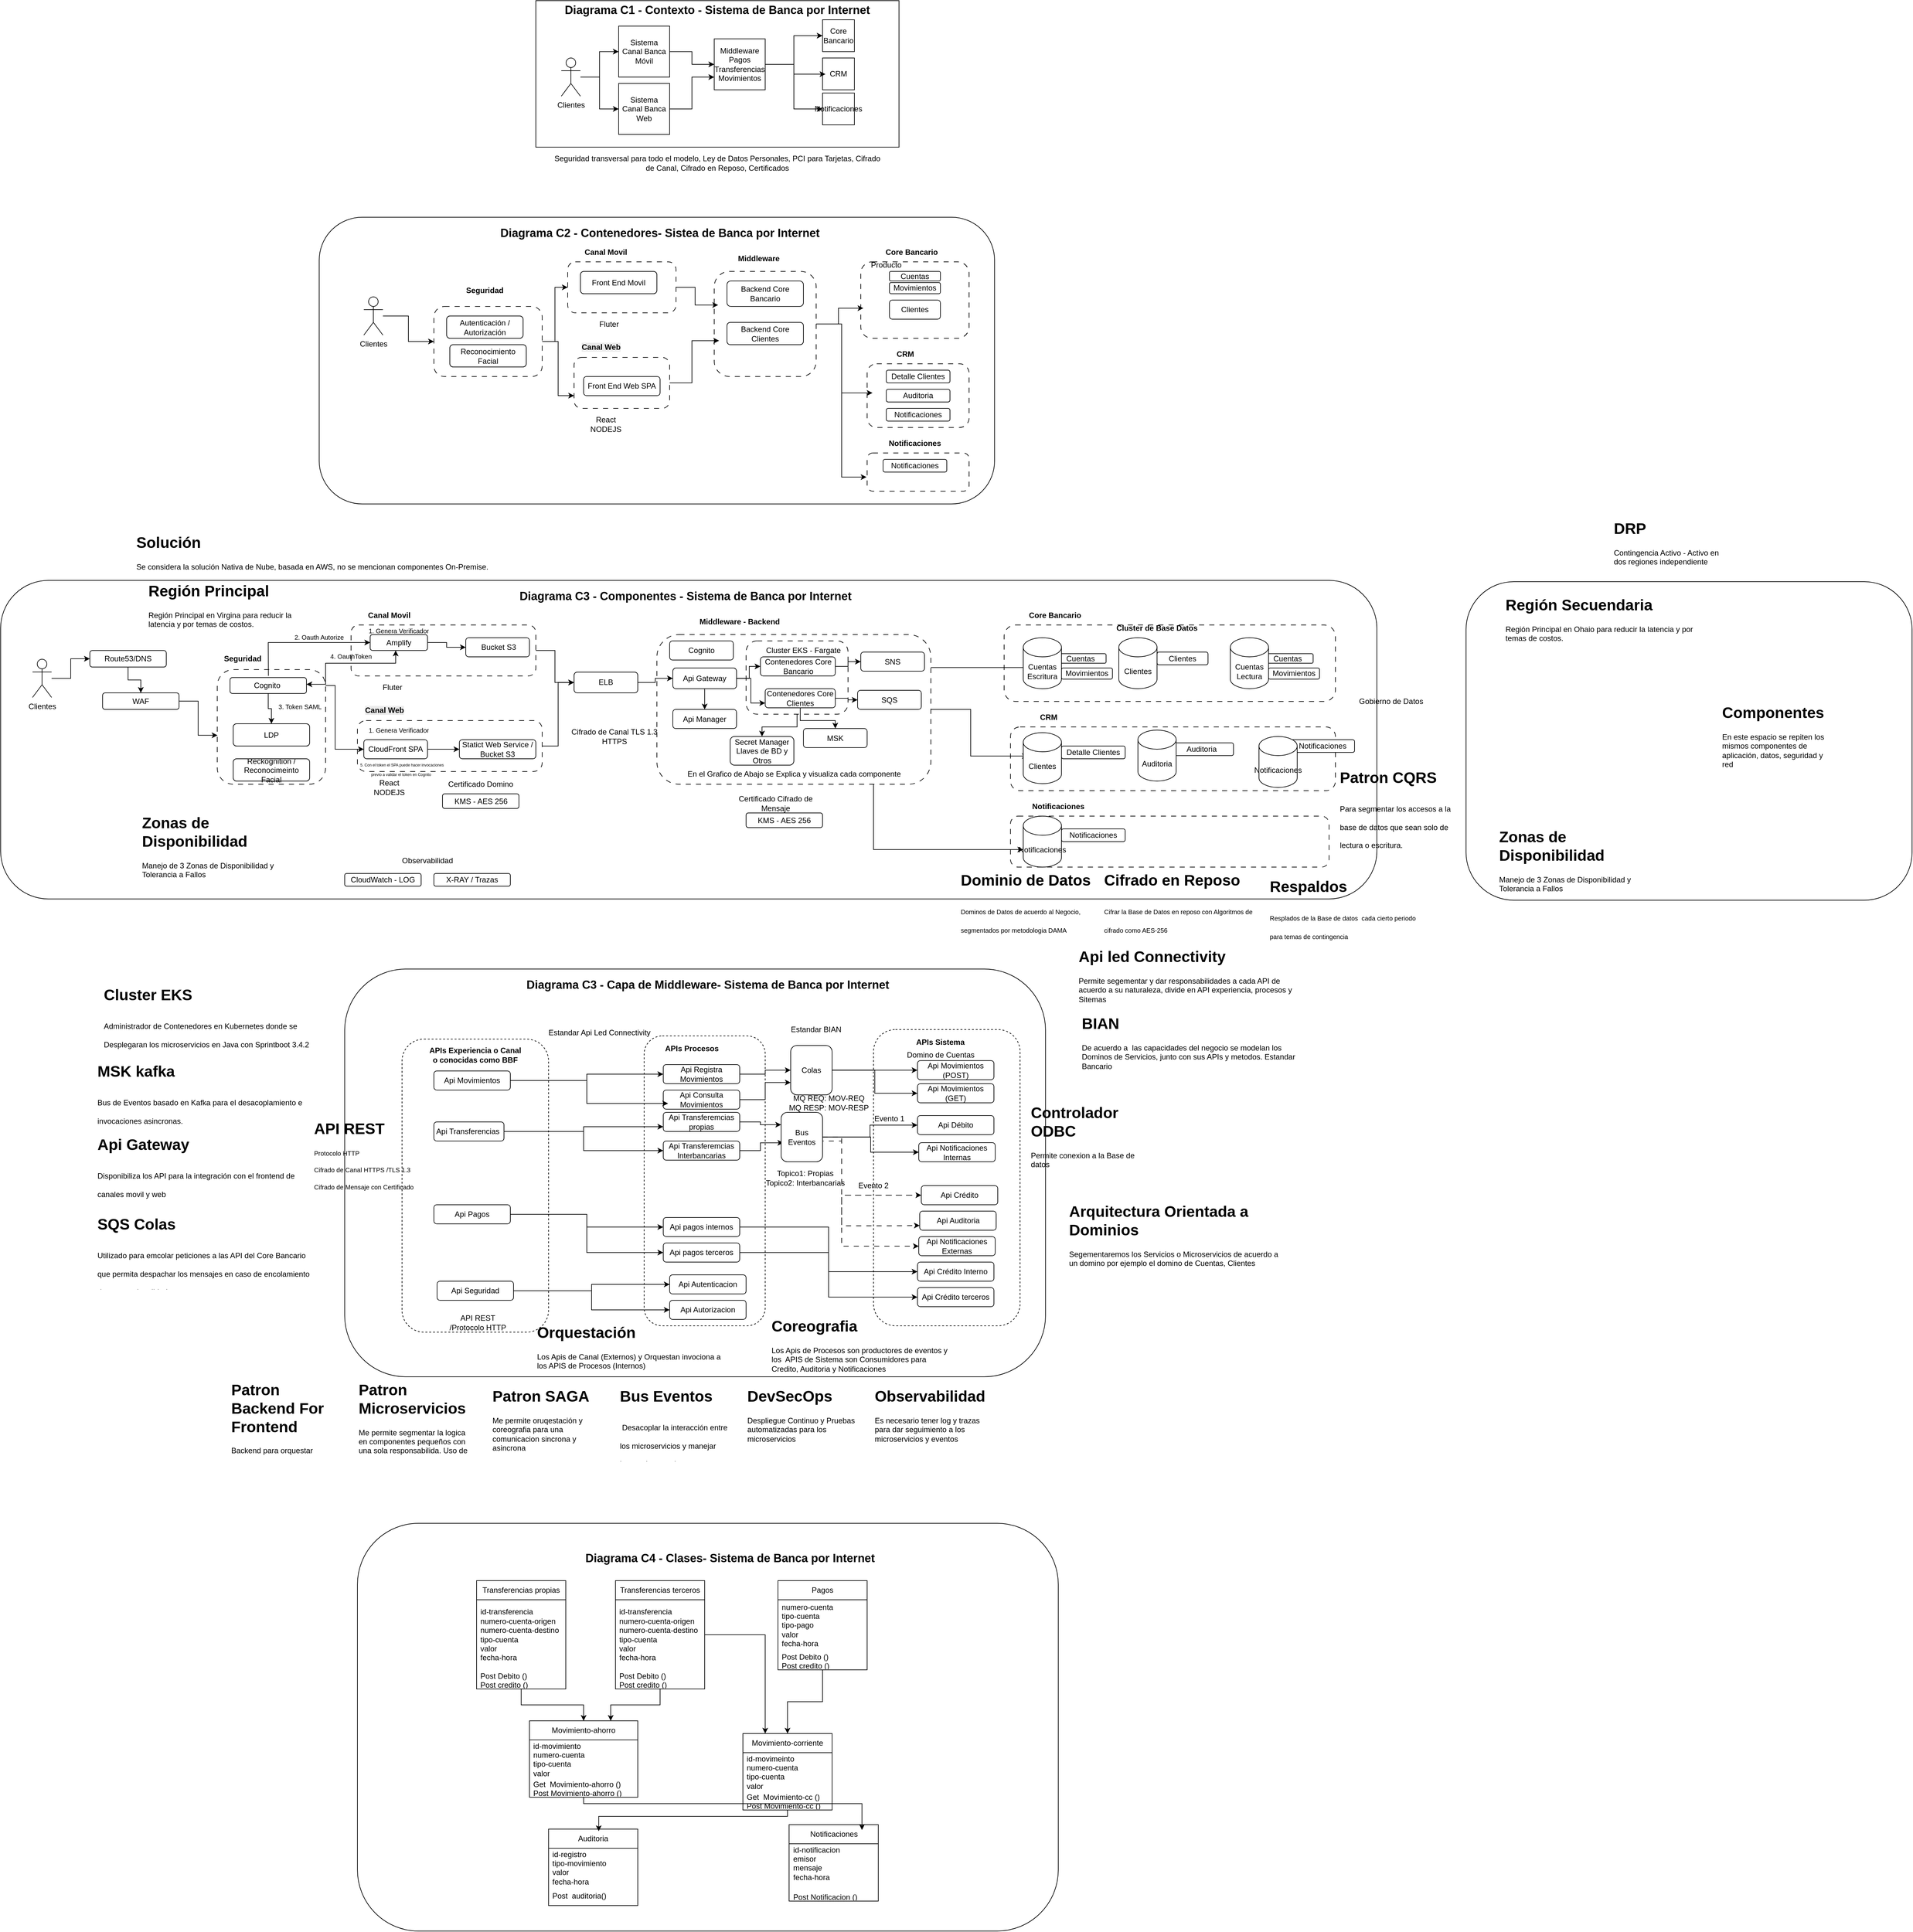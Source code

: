 <mxfile version="26.2.14">
  <diagram name="Página-1" id="UklSCXslZiYHhd7SmcEi">
    <mxGraphModel dx="3187" dy="950" grid="1" gridSize="10" guides="1" tooltips="1" connect="1" arrows="1" fold="1" page="1" pageScale="1" pageWidth="827" pageHeight="1169" math="0" shadow="0">
      <root>
        <mxCell id="0" />
        <mxCell id="1" parent="0" />
        <mxCell id="bdEAc6ZdpRl-mZ2Yg-5d-89" value="" style="rounded=1;whiteSpace=wrap;html=1;" parent="1" vertex="1">
          <mxGeometry x="-720" y="930" width="2160" height="500" as="geometry" />
        </mxCell>
        <mxCell id="bdEAc6ZdpRl-mZ2Yg-5d-93" value="" style="rounded=1;whiteSpace=wrap;html=1;dashed=1;dashPattern=8 8;" parent="1" vertex="1">
          <mxGeometry x="310" y="1015" width="430" height="235" as="geometry" />
        </mxCell>
        <mxCell id="E_HUhhQDJXJuaxSUBeKh-64" style="edgeStyle=orthogonalEdgeStyle;rounded=0;orthogonalLoop=1;jettySize=auto;html=1;" edge="1" parent="1" source="bdEAc6ZdpRl-mZ2Yg-5d-187" target="E_HUhhQDJXJuaxSUBeKh-63">
          <mxGeometry relative="1" as="geometry" />
        </mxCell>
        <mxCell id="bdEAc6ZdpRl-mZ2Yg-5d-187" value="" style="rounded=1;whiteSpace=wrap;html=1;dashed=1;dashPattern=8 8;" parent="1" vertex="1">
          <mxGeometry x="450" y="1025" width="160" height="115" as="geometry" />
        </mxCell>
        <mxCell id="bdEAc6ZdpRl-mZ2Yg-5d-130" value="" style="rounded=1;whiteSpace=wrap;html=1;" parent="1" vertex="1">
          <mxGeometry x="-180" y="1540" width="1100" height="640" as="geometry" />
        </mxCell>
        <mxCell id="bdEAc6ZdpRl-mZ2Yg-5d-136" value="" style="rounded=1;whiteSpace=wrap;html=1;dashed=1;" parent="1" vertex="1">
          <mxGeometry x="650" y="1635" width="230" height="465" as="geometry" />
        </mxCell>
        <mxCell id="bdEAc6ZdpRl-mZ2Yg-5d-134" value="" style="rounded=1;whiteSpace=wrap;html=1;dashed=1;" parent="1" vertex="1">
          <mxGeometry x="290" y="1645" width="190" height="455" as="geometry" />
        </mxCell>
        <mxCell id="bdEAc6ZdpRl-mZ2Yg-5d-132" value="" style="rounded=1;whiteSpace=wrap;html=1;dashed=1;" parent="1" vertex="1">
          <mxGeometry x="-90" y="1650" width="230" height="460" as="geometry" />
        </mxCell>
        <mxCell id="bdEAc6ZdpRl-mZ2Yg-5d-19" value="" style="rounded=0;whiteSpace=wrap;html=1;" parent="1" vertex="1">
          <mxGeometry x="120" y="20" width="570" height="230" as="geometry" />
        </mxCell>
        <mxCell id="bdEAc6ZdpRl-mZ2Yg-5d-9" style="edgeStyle=orthogonalEdgeStyle;rounded=0;orthogonalLoop=1;jettySize=auto;html=1;" parent="1" source="bdEAc6ZdpRl-mZ2Yg-5d-1" target="bdEAc6ZdpRl-mZ2Yg-5d-4" edge="1">
          <mxGeometry relative="1" as="geometry" />
        </mxCell>
        <mxCell id="bdEAc6ZdpRl-mZ2Yg-5d-10" style="edgeStyle=orthogonalEdgeStyle;rounded=0;orthogonalLoop=1;jettySize=auto;html=1;entryX=0;entryY=0.5;entryDx=0;entryDy=0;" parent="1" source="bdEAc6ZdpRl-mZ2Yg-5d-1" target="bdEAc6ZdpRl-mZ2Yg-5d-5" edge="1">
          <mxGeometry relative="1" as="geometry" />
        </mxCell>
        <mxCell id="bdEAc6ZdpRl-mZ2Yg-5d-1" value="Clientes" style="shape=umlActor;verticalLabelPosition=bottom;verticalAlign=top;html=1;outlineConnect=0;" parent="1" vertex="1">
          <mxGeometry x="160" y="110" width="30" height="60" as="geometry" />
        </mxCell>
        <mxCell id="bdEAc6ZdpRl-mZ2Yg-5d-3" value="&lt;font style=&quot;font-size: 18px;&quot;&gt;&lt;b&gt;Diagrama C1 - Contexto - Sistema de Banca por Internet&lt;/b&gt;&lt;/font&gt;" style="text;html=1;align=center;verticalAlign=middle;whiteSpace=wrap;rounded=0;" parent="1" vertex="1">
          <mxGeometry x="130" y="20" width="550" height="30" as="geometry" />
        </mxCell>
        <mxCell id="bdEAc6ZdpRl-mZ2Yg-5d-12" style="edgeStyle=orthogonalEdgeStyle;rounded=0;orthogonalLoop=1;jettySize=auto;html=1;entryX=0;entryY=0.5;entryDx=0;entryDy=0;" parent="1" source="bdEAc6ZdpRl-mZ2Yg-5d-4" target="bdEAc6ZdpRl-mZ2Yg-5d-7" edge="1">
          <mxGeometry relative="1" as="geometry" />
        </mxCell>
        <mxCell id="bdEAc6ZdpRl-mZ2Yg-5d-4" value="Sistema Canal Banca Móvil" style="whiteSpace=wrap;html=1;aspect=fixed;" parent="1" vertex="1">
          <mxGeometry x="250" y="60" width="80" height="80" as="geometry" />
        </mxCell>
        <mxCell id="bdEAc6ZdpRl-mZ2Yg-5d-13" style="edgeStyle=orthogonalEdgeStyle;rounded=0;orthogonalLoop=1;jettySize=auto;html=1;entryX=0;entryY=0.75;entryDx=0;entryDy=0;" parent="1" source="bdEAc6ZdpRl-mZ2Yg-5d-5" target="bdEAc6ZdpRl-mZ2Yg-5d-7" edge="1">
          <mxGeometry relative="1" as="geometry" />
        </mxCell>
        <mxCell id="bdEAc6ZdpRl-mZ2Yg-5d-5" value="Sistema Canal Banca Web" style="whiteSpace=wrap;html=1;aspect=fixed;" parent="1" vertex="1">
          <mxGeometry x="250" y="150" width="80" height="80" as="geometry" />
        </mxCell>
        <mxCell id="bdEAc6ZdpRl-mZ2Yg-5d-6" value="Core Bancario" style="whiteSpace=wrap;html=1;aspect=fixed;" parent="1" vertex="1">
          <mxGeometry x="570" y="50" width="50" height="50" as="geometry" />
        </mxCell>
        <mxCell id="bdEAc6ZdpRl-mZ2Yg-5d-15" style="edgeStyle=orthogonalEdgeStyle;rounded=0;orthogonalLoop=1;jettySize=auto;html=1;" parent="1" source="bdEAc6ZdpRl-mZ2Yg-5d-7" target="bdEAc6ZdpRl-mZ2Yg-5d-6" edge="1">
          <mxGeometry relative="1" as="geometry" />
        </mxCell>
        <mxCell id="bdEAc6ZdpRl-mZ2Yg-5d-72" style="edgeStyle=orthogonalEdgeStyle;rounded=0;orthogonalLoop=1;jettySize=auto;html=1;entryX=0;entryY=0.5;entryDx=0;entryDy=0;" parent="1" source="bdEAc6ZdpRl-mZ2Yg-5d-7" target="bdEAc6ZdpRl-mZ2Yg-5d-71" edge="1">
          <mxGeometry relative="1" as="geometry">
            <Array as="points">
              <mxPoint x="525" y="120" />
              <mxPoint x="525" y="190" />
            </Array>
          </mxGeometry>
        </mxCell>
        <mxCell id="bdEAc6ZdpRl-mZ2Yg-5d-7" value="Middleware&lt;div&gt;Pagos&lt;/div&gt;&lt;div&gt;Transferencias&lt;/div&gt;&lt;div&gt;Movimientos&lt;/div&gt;" style="whiteSpace=wrap;html=1;aspect=fixed;" parent="1" vertex="1">
          <mxGeometry x="400" y="80" width="80" height="80" as="geometry" />
        </mxCell>
        <mxCell id="bdEAc6ZdpRl-mZ2Yg-5d-8" value="CRM" style="whiteSpace=wrap;html=1;aspect=fixed;" parent="1" vertex="1">
          <mxGeometry x="570" y="110" width="50" height="50" as="geometry" />
        </mxCell>
        <mxCell id="bdEAc6ZdpRl-mZ2Yg-5d-20" value="" style="rounded=1;whiteSpace=wrap;html=1;" parent="1" vertex="1">
          <mxGeometry x="-220" y="360" width="1060" height="450" as="geometry" />
        </mxCell>
        <mxCell id="bdEAc6ZdpRl-mZ2Yg-5d-21" value="&lt;font style=&quot;font-size: 18px;&quot;&gt;&lt;b&gt;Diagrama C2 - Contenedores- Sistea de Banca por Internet&lt;/b&gt;&lt;/font&gt;" style="text;html=1;align=center;verticalAlign=middle;whiteSpace=wrap;rounded=0;" parent="1" vertex="1">
          <mxGeometry x="40" y="370" width="550" height="30" as="geometry" />
        </mxCell>
        <mxCell id="bdEAc6ZdpRl-mZ2Yg-5d-22" value="" style="rounded=1;whiteSpace=wrap;html=1;dashed=1;dashPattern=8 8;" parent="1" vertex="1">
          <mxGeometry x="170" y="430" width="170" height="80" as="geometry" />
        </mxCell>
        <mxCell id="bdEAc6ZdpRl-mZ2Yg-5d-23" value="" style="rounded=1;whiteSpace=wrap;html=1;dashed=1;dashPattern=8 8;" parent="1" vertex="1">
          <mxGeometry x="180" y="580" width="150" height="80" as="geometry" />
        </mxCell>
        <mxCell id="bdEAc6ZdpRl-mZ2Yg-5d-24" value="" style="rounded=1;whiteSpace=wrap;html=1;dashed=1;dashPattern=8 8;" parent="1" vertex="1">
          <mxGeometry x="400" y="445" width="160" height="165" as="geometry" />
        </mxCell>
        <mxCell id="bdEAc6ZdpRl-mZ2Yg-5d-26" value="" style="rounded=1;whiteSpace=wrap;html=1;dashed=1;dashPattern=8 8;" parent="1" vertex="1">
          <mxGeometry x="630" y="430" width="170" height="120" as="geometry" />
        </mxCell>
        <mxCell id="bdEAc6ZdpRl-mZ2Yg-5d-27" value="" style="rounded=1;whiteSpace=wrap;html=1;dashed=1;dashPattern=8 8;" parent="1" vertex="1">
          <mxGeometry x="640" y="590" width="160" height="100" as="geometry" />
        </mxCell>
        <mxCell id="bdEAc6ZdpRl-mZ2Yg-5d-28" value="&lt;b&gt;Middleware&lt;/b&gt;" style="text;html=1;align=center;verticalAlign=middle;whiteSpace=wrap;rounded=0;" parent="1" vertex="1">
          <mxGeometry x="440" y="410" width="60" height="30" as="geometry" />
        </mxCell>
        <mxCell id="bdEAc6ZdpRl-mZ2Yg-5d-29" value="Backend Core Bancario" style="rounded=1;whiteSpace=wrap;html=1;" parent="1" vertex="1">
          <mxGeometry x="420" y="460" width="120" height="40" as="geometry" />
        </mxCell>
        <mxCell id="bdEAc6ZdpRl-mZ2Yg-5d-30" value="Backend Core Clientes" style="rounded=1;whiteSpace=wrap;html=1;" parent="1" vertex="1">
          <mxGeometry x="420" y="525" width="120" height="35" as="geometry" />
        </mxCell>
        <mxCell id="bdEAc6ZdpRl-mZ2Yg-5d-32" value="&lt;b&gt;CRM&lt;/b&gt;" style="text;html=1;align=center;verticalAlign=middle;whiteSpace=wrap;rounded=0;" parent="1" vertex="1">
          <mxGeometry x="670" y="560" width="60" height="30" as="geometry" />
        </mxCell>
        <mxCell id="bdEAc6ZdpRl-mZ2Yg-5d-33" value="&lt;b&gt;Core Bancario&lt;/b&gt;" style="text;html=1;align=center;verticalAlign=middle;whiteSpace=wrap;rounded=0;" parent="1" vertex="1">
          <mxGeometry x="665" y="400" width="90" height="30" as="geometry" />
        </mxCell>
        <mxCell id="bdEAc6ZdpRl-mZ2Yg-5d-35" value="&lt;b&gt;Canal Movil&lt;/b&gt;" style="text;html=1;align=center;verticalAlign=middle;whiteSpace=wrap;rounded=0;" parent="1" vertex="1">
          <mxGeometry x="190" y="400" width="80" height="30" as="geometry" />
        </mxCell>
        <mxCell id="bdEAc6ZdpRl-mZ2Yg-5d-37" value="Front End Movil" style="rounded=1;whiteSpace=wrap;html=1;" parent="1" vertex="1">
          <mxGeometry x="190" y="445" width="120" height="35" as="geometry" />
        </mxCell>
        <mxCell id="bdEAc6ZdpRl-mZ2Yg-5d-38" value="&lt;span style=&quot;color: rgb(0, 0, 0); font-family: Helvetica; font-size: 12px; font-style: normal; font-variant-ligatures: normal; font-variant-caps: normal; letter-spacing: normal; orphans: 2; text-align: center; text-indent: 0px; text-transform: none; widows: 2; word-spacing: 0px; -webkit-text-stroke-width: 0px; white-space: normal; background-color: rgb(236, 236, 236); text-decoration-thickness: initial; text-decoration-style: initial; text-decoration-color: initial; float: none; display: inline !important;&quot;&gt;&lt;b&gt;Canal Web&lt;/b&gt;&lt;/span&gt;" style="text;whiteSpace=wrap;html=1;" parent="1" vertex="1">
          <mxGeometry x="190" y="550" width="90" height="40" as="geometry" />
        </mxCell>
        <mxCell id="bdEAc6ZdpRl-mZ2Yg-5d-39" value="Front End Web SPA" style="rounded=1;whiteSpace=wrap;html=1;" parent="1" vertex="1">
          <mxGeometry x="195" y="610" width="120" height="30" as="geometry" />
        </mxCell>
        <mxCell id="bdEAc6ZdpRl-mZ2Yg-5d-40" value="Clientes" style="rounded=1;whiteSpace=wrap;html=1;" parent="1" vertex="1">
          <mxGeometry x="675" y="490" width="80" height="30" as="geometry" />
        </mxCell>
        <mxCell id="bdEAc6ZdpRl-mZ2Yg-5d-41" value="Auditoria" style="rounded=1;whiteSpace=wrap;html=1;" parent="1" vertex="1">
          <mxGeometry x="670" y="630" width="100" height="20" as="geometry" />
        </mxCell>
        <mxCell id="bdEAc6ZdpRl-mZ2Yg-5d-42" value="Cuentas" style="rounded=1;whiteSpace=wrap;html=1;" parent="1" vertex="1">
          <mxGeometry x="675" y="445" width="80" height="15" as="geometry" />
        </mxCell>
        <mxCell id="bdEAc6ZdpRl-mZ2Yg-5d-43" style="edgeStyle=orthogonalEdgeStyle;rounded=0;orthogonalLoop=1;jettySize=auto;html=1;entryX=0.038;entryY=0.32;entryDx=0;entryDy=0;entryPerimeter=0;" parent="1" source="bdEAc6ZdpRl-mZ2Yg-5d-22" target="bdEAc6ZdpRl-mZ2Yg-5d-24" edge="1">
          <mxGeometry relative="1" as="geometry" />
        </mxCell>
        <mxCell id="bdEAc6ZdpRl-mZ2Yg-5d-44" style="edgeStyle=orthogonalEdgeStyle;rounded=0;orthogonalLoop=1;jettySize=auto;html=1;entryX=0.048;entryY=0.659;entryDx=0;entryDy=0;entryPerimeter=0;" parent="1" source="bdEAc6ZdpRl-mZ2Yg-5d-23" target="bdEAc6ZdpRl-mZ2Yg-5d-24" edge="1">
          <mxGeometry relative="1" as="geometry" />
        </mxCell>
        <mxCell id="bdEAc6ZdpRl-mZ2Yg-5d-45" style="edgeStyle=orthogonalEdgeStyle;rounded=0;orthogonalLoop=1;jettySize=auto;html=1;entryX=0.024;entryY=0.606;entryDx=0;entryDy=0;entryPerimeter=0;" parent="1" source="bdEAc6ZdpRl-mZ2Yg-5d-24" target="bdEAc6ZdpRl-mZ2Yg-5d-26" edge="1">
          <mxGeometry relative="1" as="geometry" />
        </mxCell>
        <mxCell id="bdEAc6ZdpRl-mZ2Yg-5d-46" style="edgeStyle=orthogonalEdgeStyle;rounded=0;orthogonalLoop=1;jettySize=auto;html=1;entryX=0.053;entryY=0.457;entryDx=0;entryDy=0;entryPerimeter=0;" parent="1" source="bdEAc6ZdpRl-mZ2Yg-5d-24" target="bdEAc6ZdpRl-mZ2Yg-5d-27" edge="1">
          <mxGeometry relative="1" as="geometry" />
        </mxCell>
        <mxCell id="bdEAc6ZdpRl-mZ2Yg-5d-47" style="edgeStyle=orthogonalEdgeStyle;rounded=0;orthogonalLoop=1;jettySize=auto;html=1;entryX=0.09;entryY=0.508;entryDx=0;entryDy=0;entryPerimeter=0;" parent="1" source="bdEAc6ZdpRl-mZ2Yg-5d-7" target="bdEAc6ZdpRl-mZ2Yg-5d-8" edge="1">
          <mxGeometry relative="1" as="geometry" />
        </mxCell>
        <mxCell id="bdEAc6ZdpRl-mZ2Yg-5d-58" style="edgeStyle=orthogonalEdgeStyle;rounded=0;orthogonalLoop=1;jettySize=auto;html=1;entryX=0;entryY=0.5;entryDx=0;entryDy=0;" parent="1" source="bdEAc6ZdpRl-mZ2Yg-5d-48" target="bdEAc6ZdpRl-mZ2Yg-5d-56" edge="1">
          <mxGeometry relative="1" as="geometry" />
        </mxCell>
        <mxCell id="bdEAc6ZdpRl-mZ2Yg-5d-48" value="Api Movimientos" style="rounded=1;whiteSpace=wrap;html=1;" parent="1" vertex="1">
          <mxGeometry x="-40" y="1700" width="120" height="30" as="geometry" />
        </mxCell>
        <mxCell id="E_HUhhQDJXJuaxSUBeKh-7" style="edgeStyle=orthogonalEdgeStyle;rounded=0;orthogonalLoop=1;jettySize=auto;html=1;entryX=0;entryY=0.75;entryDx=0;entryDy=0;" edge="1" parent="1" source="bdEAc6ZdpRl-mZ2Yg-5d-49" target="bdEAc6ZdpRl-mZ2Yg-5d-51">
          <mxGeometry relative="1" as="geometry" />
        </mxCell>
        <mxCell id="E_HUhhQDJXJuaxSUBeKh-8" style="edgeStyle=orthogonalEdgeStyle;rounded=0;orthogonalLoop=1;jettySize=auto;html=1;entryX=0;entryY=0.5;entryDx=0;entryDy=0;" edge="1" parent="1" source="bdEAc6ZdpRl-mZ2Yg-5d-49" target="bdEAc6ZdpRl-mZ2Yg-5d-53">
          <mxGeometry relative="1" as="geometry" />
        </mxCell>
        <mxCell id="bdEAc6ZdpRl-mZ2Yg-5d-49" value="Api Transferencias&amp;nbsp;" style="rounded=1;whiteSpace=wrap;html=1;" parent="1" vertex="1">
          <mxGeometry x="-40" y="1780" width="110" height="30" as="geometry" />
        </mxCell>
        <mxCell id="bdEAc6ZdpRl-mZ2Yg-5d-63" style="edgeStyle=orthogonalEdgeStyle;rounded=0;orthogonalLoop=1;jettySize=auto;html=1;entryX=0;entryY=0.5;entryDx=0;entryDy=0;" parent="1" source="bdEAc6ZdpRl-mZ2Yg-5d-50" target="bdEAc6ZdpRl-mZ2Yg-5d-61" edge="1">
          <mxGeometry relative="1" as="geometry" />
        </mxCell>
        <mxCell id="bdEAc6ZdpRl-mZ2Yg-5d-64" style="edgeStyle=orthogonalEdgeStyle;rounded=0;orthogonalLoop=1;jettySize=auto;html=1;entryX=0;entryY=0.5;entryDx=0;entryDy=0;" parent="1" source="bdEAc6ZdpRl-mZ2Yg-5d-50" target="bdEAc6ZdpRl-mZ2Yg-5d-62" edge="1">
          <mxGeometry relative="1" as="geometry" />
        </mxCell>
        <mxCell id="bdEAc6ZdpRl-mZ2Yg-5d-50" value="Api Pagos" style="rounded=1;whiteSpace=wrap;html=1;" parent="1" vertex="1">
          <mxGeometry x="-40" y="1910" width="120" height="30" as="geometry" />
        </mxCell>
        <mxCell id="bdEAc6ZdpRl-mZ2Yg-5d-147" style="edgeStyle=orthogonalEdgeStyle;rounded=0;orthogonalLoop=1;jettySize=auto;html=1;entryX=0;entryY=0.25;entryDx=0;entryDy=0;" parent="1" source="bdEAc6ZdpRl-mZ2Yg-5d-51" target="E_HUhhQDJXJuaxSUBeKh-4" edge="1">
          <mxGeometry relative="1" as="geometry" />
        </mxCell>
        <mxCell id="bdEAc6ZdpRl-mZ2Yg-5d-51" value="Api Transferemcias propias" style="rounded=1;whiteSpace=wrap;html=1;" parent="1" vertex="1">
          <mxGeometry x="320" y="1765" width="120" height="30" as="geometry" />
        </mxCell>
        <mxCell id="E_HUhhQDJXJuaxSUBeKh-5" style="edgeStyle=orthogonalEdgeStyle;rounded=0;orthogonalLoop=1;jettySize=auto;html=1;entryX=0.052;entryY=0.616;entryDx=0;entryDy=0;entryPerimeter=0;" edge="1" parent="1" source="bdEAc6ZdpRl-mZ2Yg-5d-53" target="E_HUhhQDJXJuaxSUBeKh-4">
          <mxGeometry relative="1" as="geometry" />
        </mxCell>
        <mxCell id="bdEAc6ZdpRl-mZ2Yg-5d-53" value="Api Transferemcias Interbancarias" style="rounded=1;whiteSpace=wrap;html=1;" parent="1" vertex="1">
          <mxGeometry x="320" y="1810" width="120" height="30" as="geometry" />
        </mxCell>
        <mxCell id="bdEAc6ZdpRl-mZ2Yg-5d-150" style="edgeStyle=orthogonalEdgeStyle;rounded=0;orthogonalLoop=1;jettySize=auto;html=1;entryX=0;entryY=0.5;entryDx=0;entryDy=0;" parent="1" source="bdEAc6ZdpRl-mZ2Yg-5d-56" target="E_HUhhQDJXJuaxSUBeKh-34" edge="1">
          <mxGeometry relative="1" as="geometry" />
        </mxCell>
        <mxCell id="bdEAc6ZdpRl-mZ2Yg-5d-56" value="Api Registra Movimientos" style="rounded=1;whiteSpace=wrap;html=1;" parent="1" vertex="1">
          <mxGeometry x="320" y="1690" width="120" height="30" as="geometry" />
        </mxCell>
        <mxCell id="E_HUhhQDJXJuaxSUBeKh-35" style="edgeStyle=orthogonalEdgeStyle;rounded=0;orthogonalLoop=1;jettySize=auto;html=1;entryX=0;entryY=0.75;entryDx=0;entryDy=0;" edge="1" parent="1" source="bdEAc6ZdpRl-mZ2Yg-5d-57" target="E_HUhhQDJXJuaxSUBeKh-34">
          <mxGeometry relative="1" as="geometry" />
        </mxCell>
        <mxCell id="bdEAc6ZdpRl-mZ2Yg-5d-57" value="Api Consulta Movimientos" style="rounded=1;whiteSpace=wrap;html=1;" parent="1" vertex="1">
          <mxGeometry x="320" y="1730" width="120" height="30" as="geometry" />
        </mxCell>
        <mxCell id="bdEAc6ZdpRl-mZ2Yg-5d-60" style="edgeStyle=orthogonalEdgeStyle;rounded=0;orthogonalLoop=1;jettySize=auto;html=1;entryX=0.063;entryY=0.7;entryDx=0;entryDy=0;entryPerimeter=0;" parent="1" source="bdEAc6ZdpRl-mZ2Yg-5d-48" target="bdEAc6ZdpRl-mZ2Yg-5d-57" edge="1">
          <mxGeometry relative="1" as="geometry">
            <Array as="points">
              <mxPoint x="200" y="1715" />
              <mxPoint x="200" y="1751" />
            </Array>
          </mxGeometry>
        </mxCell>
        <mxCell id="bdEAc6ZdpRl-mZ2Yg-5d-151" style="edgeStyle=orthogonalEdgeStyle;rounded=0;orthogonalLoop=1;jettySize=auto;html=1;entryX=0;entryY=0.5;entryDx=0;entryDy=0;" parent="1" source="bdEAc6ZdpRl-mZ2Yg-5d-61" target="bdEAc6ZdpRl-mZ2Yg-5d-139" edge="1">
          <mxGeometry relative="1" as="geometry" />
        </mxCell>
        <mxCell id="bdEAc6ZdpRl-mZ2Yg-5d-61" value="Api pagos internos" style="rounded=1;whiteSpace=wrap;html=1;" parent="1" vertex="1">
          <mxGeometry x="320" y="1930" width="120" height="30" as="geometry" />
        </mxCell>
        <mxCell id="bdEAc6ZdpRl-mZ2Yg-5d-153" style="edgeStyle=orthogonalEdgeStyle;rounded=0;orthogonalLoop=1;jettySize=auto;html=1;entryX=0;entryY=0.5;entryDx=0;entryDy=0;" parent="1" source="bdEAc6ZdpRl-mZ2Yg-5d-62" target="bdEAc6ZdpRl-mZ2Yg-5d-152" edge="1">
          <mxGeometry relative="1" as="geometry" />
        </mxCell>
        <mxCell id="bdEAc6ZdpRl-mZ2Yg-5d-62" value="Api pagos terceros" style="rounded=1;whiteSpace=wrap;html=1;" parent="1" vertex="1">
          <mxGeometry x="320" y="1970" width="120" height="30" as="geometry" />
        </mxCell>
        <mxCell id="bdEAc6ZdpRl-mZ2Yg-5d-65" value="Detalle Clientes" style="rounded=1;whiteSpace=wrap;html=1;" parent="1" vertex="1">
          <mxGeometry x="670" y="600" width="100" height="20" as="geometry" />
        </mxCell>
        <mxCell id="bdEAc6ZdpRl-mZ2Yg-5d-68" value="Movimientos" style="rounded=1;whiteSpace=wrap;html=1;" parent="1" vertex="1">
          <mxGeometry x="675" y="462.5" width="80" height="17.5" as="geometry" />
        </mxCell>
        <mxCell id="bdEAc6ZdpRl-mZ2Yg-5d-69" value="Producto" style="text;html=1;align=center;verticalAlign=middle;whiteSpace=wrap;rounded=0;" parent="1" vertex="1">
          <mxGeometry x="640" y="420" width="60" height="30" as="geometry" />
        </mxCell>
        <mxCell id="bdEAc6ZdpRl-mZ2Yg-5d-70" value="Notificaciones" style="rounded=1;whiteSpace=wrap;html=1;" parent="1" vertex="1">
          <mxGeometry x="670" y="660" width="100" height="20" as="geometry" />
        </mxCell>
        <mxCell id="bdEAc6ZdpRl-mZ2Yg-5d-71" value="Notificaciones" style="whiteSpace=wrap;html=1;aspect=fixed;" parent="1" vertex="1">
          <mxGeometry x="570" y="165" width="50" height="50" as="geometry" />
        </mxCell>
        <mxCell id="bdEAc6ZdpRl-mZ2Yg-5d-73" value="" style="rounded=1;whiteSpace=wrap;html=1;dashed=1;dashPattern=8 8;" parent="1" vertex="1">
          <mxGeometry x="640" y="730" width="160" height="60" as="geometry" />
        </mxCell>
        <mxCell id="bdEAc6ZdpRl-mZ2Yg-5d-74" value="&lt;b&gt;Notificaciones&lt;/b&gt;" style="text;html=1;align=center;verticalAlign=middle;whiteSpace=wrap;rounded=0;" parent="1" vertex="1">
          <mxGeometry x="685" y="700" width="60" height="30" as="geometry" />
        </mxCell>
        <mxCell id="bdEAc6ZdpRl-mZ2Yg-5d-75" value="Notificaciones" style="rounded=1;whiteSpace=wrap;html=1;" parent="1" vertex="1">
          <mxGeometry x="665" y="740" width="100" height="20" as="geometry" />
        </mxCell>
        <mxCell id="bdEAc6ZdpRl-mZ2Yg-5d-76" style="edgeStyle=orthogonalEdgeStyle;rounded=0;orthogonalLoop=1;jettySize=auto;html=1;entryX=-0.006;entryY=0.631;entryDx=0;entryDy=0;entryPerimeter=0;" parent="1" source="bdEAc6ZdpRl-mZ2Yg-5d-24" target="bdEAc6ZdpRl-mZ2Yg-5d-73" edge="1">
          <mxGeometry relative="1" as="geometry" />
        </mxCell>
        <mxCell id="bdEAc6ZdpRl-mZ2Yg-5d-80" style="edgeStyle=orthogonalEdgeStyle;rounded=0;orthogonalLoop=1;jettySize=auto;html=1;entryX=0;entryY=0.5;entryDx=0;entryDy=0;" parent="1" source="bdEAc6ZdpRl-mZ2Yg-5d-77" target="bdEAc6ZdpRl-mZ2Yg-5d-22" edge="1">
          <mxGeometry relative="1" as="geometry" />
        </mxCell>
        <mxCell id="bdEAc6ZdpRl-mZ2Yg-5d-81" style="edgeStyle=orthogonalEdgeStyle;rounded=0;orthogonalLoop=1;jettySize=auto;html=1;entryX=0;entryY=0.75;entryDx=0;entryDy=0;" parent="1" source="bdEAc6ZdpRl-mZ2Yg-5d-77" target="bdEAc6ZdpRl-mZ2Yg-5d-23" edge="1">
          <mxGeometry relative="1" as="geometry" />
        </mxCell>
        <mxCell id="bdEAc6ZdpRl-mZ2Yg-5d-77" value="" style="rounded=1;whiteSpace=wrap;html=1;dashed=1;dashPattern=8 8;" parent="1" vertex="1">
          <mxGeometry x="-40" y="500" width="170" height="110" as="geometry" />
        </mxCell>
        <mxCell id="bdEAc6ZdpRl-mZ2Yg-5d-78" value="&lt;b&gt;Seguridad&lt;/b&gt;" style="text;html=1;align=center;verticalAlign=middle;whiteSpace=wrap;rounded=0;" parent="1" vertex="1">
          <mxGeometry y="460" width="80" height="30" as="geometry" />
        </mxCell>
        <mxCell id="bdEAc6ZdpRl-mZ2Yg-5d-79" value="Autenticación / Autorización" style="rounded=1;whiteSpace=wrap;html=1;" parent="1" vertex="1">
          <mxGeometry x="-20" y="515" width="120" height="35" as="geometry" />
        </mxCell>
        <mxCell id="bdEAc6ZdpRl-mZ2Yg-5d-83" style="edgeStyle=orthogonalEdgeStyle;rounded=0;orthogonalLoop=1;jettySize=auto;html=1;entryX=0;entryY=0.5;entryDx=0;entryDy=0;" parent="1" source="bdEAc6ZdpRl-mZ2Yg-5d-82" target="bdEAc6ZdpRl-mZ2Yg-5d-77" edge="1">
          <mxGeometry relative="1" as="geometry" />
        </mxCell>
        <mxCell id="bdEAc6ZdpRl-mZ2Yg-5d-82" value="Clientes" style="shape=umlActor;verticalLabelPosition=bottom;verticalAlign=top;html=1;outlineConnect=0;" parent="1" vertex="1">
          <mxGeometry x="-150" y="485" width="30" height="60" as="geometry" />
        </mxCell>
        <mxCell id="bdEAc6ZdpRl-mZ2Yg-5d-85" value="React NODEJS" style="text;html=1;align=center;verticalAlign=middle;whiteSpace=wrap;rounded=0;" parent="1" vertex="1">
          <mxGeometry x="200" y="670" width="60" height="30" as="geometry" />
        </mxCell>
        <mxCell id="bdEAc6ZdpRl-mZ2Yg-5d-86" value="Fluter" style="text;html=1;align=center;verticalAlign=middle;whiteSpace=wrap;rounded=0;" parent="1" vertex="1">
          <mxGeometry x="205" y="512.5" width="60" height="30" as="geometry" />
        </mxCell>
        <mxCell id="bdEAc6ZdpRl-mZ2Yg-5d-87" value="Reconocimiento Facial" style="rounded=1;whiteSpace=wrap;html=1;" parent="1" vertex="1">
          <mxGeometry x="-15" y="560" width="120" height="35" as="geometry" />
        </mxCell>
        <mxCell id="bdEAc6ZdpRl-mZ2Yg-5d-88" value="Seguridad transversal para todo el modelo, Ley de Datos Personales, PCI para Tarjetas, Cifrado de Canal, Cifrado en Reposo, Certificados" style="text;html=1;align=center;verticalAlign=middle;whiteSpace=wrap;rounded=0;" parent="1" vertex="1">
          <mxGeometry x="140" y="260" width="530" height="30" as="geometry" />
        </mxCell>
        <mxCell id="bdEAc6ZdpRl-mZ2Yg-5d-90" value="&lt;b&gt;&lt;font style=&quot;font-size: 18px;&quot;&gt;Diagrama C3 - Componentes - Sistema de Banca por Internet&lt;/font&gt;&lt;/b&gt;" style="text;html=1;align=center;verticalAlign=middle;whiteSpace=wrap;rounded=0;" parent="1" vertex="1">
          <mxGeometry x="50" y="940" width="610" height="30" as="geometry" />
        </mxCell>
        <mxCell id="bdEAc6ZdpRl-mZ2Yg-5d-91" value="" style="rounded=1;whiteSpace=wrap;html=1;dashed=1;dashPattern=8 8;" parent="1" vertex="1">
          <mxGeometry x="-170" y="1000" width="290" height="80" as="geometry" />
        </mxCell>
        <mxCell id="bdEAc6ZdpRl-mZ2Yg-5d-190" style="edgeStyle=orthogonalEdgeStyle;rounded=0;orthogonalLoop=1;jettySize=auto;html=1;entryX=0;entryY=0.5;entryDx=0;entryDy=0;" parent="1" source="bdEAc6ZdpRl-mZ2Yg-5d-92" target="bdEAc6ZdpRl-mZ2Yg-5d-189" edge="1">
          <mxGeometry relative="1" as="geometry" />
        </mxCell>
        <mxCell id="bdEAc6ZdpRl-mZ2Yg-5d-92" value="" style="rounded=1;whiteSpace=wrap;html=1;dashed=1;dashPattern=8 8;arcSize=17;" parent="1" vertex="1">
          <mxGeometry x="-160" y="1150" width="290" height="80" as="geometry" />
        </mxCell>
        <mxCell id="bdEAc6ZdpRl-mZ2Yg-5d-94" value="" style="rounded=1;whiteSpace=wrap;html=1;dashed=1;dashPattern=8 8;" parent="1" vertex="1">
          <mxGeometry x="855" y="1000" width="520" height="120" as="geometry" />
        </mxCell>
        <mxCell id="bdEAc6ZdpRl-mZ2Yg-5d-95" value="" style="rounded=1;whiteSpace=wrap;html=1;dashed=1;dashPattern=8 8;" parent="1" vertex="1">
          <mxGeometry x="865" y="1160" width="510" height="100" as="geometry" />
        </mxCell>
        <mxCell id="bdEAc6ZdpRl-mZ2Yg-5d-96" value="&lt;b&gt;Middleware - Backend&lt;/b&gt;" style="text;html=1;align=center;verticalAlign=middle;whiteSpace=wrap;rounded=0;" parent="1" vertex="1">
          <mxGeometry x="360" y="980" width="160" height="30" as="geometry" />
        </mxCell>
        <mxCell id="bdEAc6ZdpRl-mZ2Yg-5d-182" style="edgeStyle=orthogonalEdgeStyle;rounded=0;orthogonalLoop=1;jettySize=auto;html=1;entryX=0;entryY=0.5;entryDx=0;entryDy=0;" parent="1" source="bdEAc6ZdpRl-mZ2Yg-5d-97" target="bdEAc6ZdpRl-mZ2Yg-5d-180" edge="1">
          <mxGeometry relative="1" as="geometry" />
        </mxCell>
        <mxCell id="bdEAc6ZdpRl-mZ2Yg-5d-183" style="edgeStyle=orthogonalEdgeStyle;rounded=0;orthogonalLoop=1;jettySize=auto;html=1;entryX=0;entryY=0.75;entryDx=0;entryDy=0;" parent="1" source="bdEAc6ZdpRl-mZ2Yg-5d-97" target="bdEAc6ZdpRl-mZ2Yg-5d-98" edge="1">
          <mxGeometry relative="1" as="geometry" />
        </mxCell>
        <mxCell id="bdEAc6ZdpRl-mZ2Yg-5d-184" style="edgeStyle=orthogonalEdgeStyle;rounded=0;orthogonalLoop=1;jettySize=auto;html=1;entryX=0.5;entryY=0;entryDx=0;entryDy=0;" parent="1" source="bdEAc6ZdpRl-mZ2Yg-5d-97" target="bdEAc6ZdpRl-mZ2Yg-5d-181" edge="1">
          <mxGeometry relative="1" as="geometry" />
        </mxCell>
        <mxCell id="bdEAc6ZdpRl-mZ2Yg-5d-97" value="Api Gateway" style="rounded=1;whiteSpace=wrap;html=1;" parent="1" vertex="1">
          <mxGeometry x="335" y="1067.5" width="100" height="32.5" as="geometry" />
        </mxCell>
        <mxCell id="E_HUhhQDJXJuaxSUBeKh-46" style="edgeStyle=orthogonalEdgeStyle;rounded=0;orthogonalLoop=1;jettySize=auto;html=1;entryX=0.5;entryY=0;entryDx=0;entryDy=0;" edge="1" parent="1" source="bdEAc6ZdpRl-mZ2Yg-5d-98" target="E_HUhhQDJXJuaxSUBeKh-43">
          <mxGeometry relative="1" as="geometry" />
        </mxCell>
        <mxCell id="E_HUhhQDJXJuaxSUBeKh-48" style="edgeStyle=orthogonalEdgeStyle;rounded=0;orthogonalLoop=1;jettySize=auto;html=1;" edge="1" parent="1" source="bdEAc6ZdpRl-mZ2Yg-5d-98" target="E_HUhhQDJXJuaxSUBeKh-47">
          <mxGeometry relative="1" as="geometry" />
        </mxCell>
        <mxCell id="bdEAc6ZdpRl-mZ2Yg-5d-98" value="Contenedores Core Clientes" style="rounded=1;whiteSpace=wrap;html=1;" parent="1" vertex="1">
          <mxGeometry x="480" y="1100" width="110" height="30" as="geometry" />
        </mxCell>
        <mxCell id="bdEAc6ZdpRl-mZ2Yg-5d-99" value="&lt;b&gt;CRM&lt;/b&gt;" style="text;html=1;align=center;verticalAlign=middle;whiteSpace=wrap;rounded=0;" parent="1" vertex="1">
          <mxGeometry x="895" y="1130" width="60" height="30" as="geometry" />
        </mxCell>
        <mxCell id="bdEAc6ZdpRl-mZ2Yg-5d-100" value="&lt;b&gt;Core Bancario&lt;/b&gt;" style="text;html=1;align=center;verticalAlign=middle;whiteSpace=wrap;rounded=0;" parent="1" vertex="1">
          <mxGeometry x="890" y="970" width="90" height="30" as="geometry" />
        </mxCell>
        <mxCell id="bdEAc6ZdpRl-mZ2Yg-5d-101" value="&lt;b&gt;Canal Movil&lt;/b&gt;" style="text;html=1;align=center;verticalAlign=middle;whiteSpace=wrap;rounded=0;" parent="1" vertex="1">
          <mxGeometry x="-150" y="970" width="80" height="30" as="geometry" />
        </mxCell>
        <mxCell id="bdEAc6ZdpRl-mZ2Yg-5d-222" style="edgeStyle=orthogonalEdgeStyle;rounded=0;orthogonalLoop=1;jettySize=auto;html=1;entryX=0;entryY=0.5;entryDx=0;entryDy=0;" parent="1" source="bdEAc6ZdpRl-mZ2Yg-5d-102" target="bdEAc6ZdpRl-mZ2Yg-5d-221" edge="1">
          <mxGeometry relative="1" as="geometry" />
        </mxCell>
        <mxCell id="bdEAc6ZdpRl-mZ2Yg-5d-102" value="Amplify" style="rounded=1;whiteSpace=wrap;html=1;" parent="1" vertex="1">
          <mxGeometry x="-140" y="1015" width="90" height="25" as="geometry" />
        </mxCell>
        <mxCell id="bdEAc6ZdpRl-mZ2Yg-5d-103" value="&lt;span style=&quot;color: rgb(0, 0, 0); font-family: Helvetica; font-size: 12px; font-style: normal; font-variant-ligatures: normal; font-variant-caps: normal; letter-spacing: normal; orphans: 2; text-align: center; text-indent: 0px; text-transform: none; widows: 2; word-spacing: 0px; -webkit-text-stroke-width: 0px; white-space: normal; background-color: rgb(236, 236, 236); text-decoration-thickness: initial; text-decoration-style: initial; text-decoration-color: initial; float: none; display: inline !important;&quot;&gt;&lt;b&gt;Canal Web&lt;/b&gt;&lt;/span&gt;" style="text;whiteSpace=wrap;html=1;" parent="1" vertex="1">
          <mxGeometry x="-150" y="1120" width="90" height="40" as="geometry" />
        </mxCell>
        <mxCell id="bdEAc6ZdpRl-mZ2Yg-5d-104" value="Statict Web Service / Bucket S3" style="rounded=1;whiteSpace=wrap;html=1;" parent="1" vertex="1">
          <mxGeometry y="1180" width="120" height="30" as="geometry" />
        </mxCell>
        <mxCell id="bdEAc6ZdpRl-mZ2Yg-5d-105" value="Clientes" style="rounded=1;whiteSpace=wrap;html=1;" parent="1" vertex="1">
          <mxGeometry x="1095" y="1042.5" width="80" height="20" as="geometry" />
        </mxCell>
        <mxCell id="bdEAc6ZdpRl-mZ2Yg-5d-106" value="Auditoria" style="rounded=1;whiteSpace=wrap;html=1;" parent="1" vertex="1">
          <mxGeometry x="1115" y="1185" width="100" height="20" as="geometry" />
        </mxCell>
        <mxCell id="bdEAc6ZdpRl-mZ2Yg-5d-107" value="Cuentas" style="rounded=1;whiteSpace=wrap;html=1;" parent="1" vertex="1">
          <mxGeometry x="935" y="1045" width="80" height="15" as="geometry" />
        </mxCell>
        <mxCell id="bdEAc6ZdpRl-mZ2Yg-5d-108" style="edgeStyle=orthogonalEdgeStyle;rounded=0;orthogonalLoop=1;jettySize=auto;html=1;entryX=0;entryY=0.5;entryDx=0;entryDy=0;" parent="1" source="bdEAc6ZdpRl-mZ2Yg-5d-91" target="bdEAc6ZdpRl-mZ2Yg-5d-189" edge="1">
          <mxGeometry relative="1" as="geometry" />
        </mxCell>
        <mxCell id="bdEAc6ZdpRl-mZ2Yg-5d-110" style="edgeStyle=orthogonalEdgeStyle;rounded=0;orthogonalLoop=1;jettySize=auto;html=1;entryX=0.14;entryY=0.585;entryDx=0;entryDy=0;entryPerimeter=0;" parent="1" source="bdEAc6ZdpRl-mZ2Yg-5d-93" target="bdEAc6ZdpRl-mZ2Yg-5d-162" edge="1">
          <mxGeometry relative="1" as="geometry">
            <Array as="points">
              <mxPoint x="650" y="1097" />
              <mxPoint x="650" y="1067" />
            </Array>
          </mxGeometry>
        </mxCell>
        <mxCell id="bdEAc6ZdpRl-mZ2Yg-5d-111" style="edgeStyle=orthogonalEdgeStyle;rounded=0;orthogonalLoop=1;jettySize=auto;html=1;entryX=0.053;entryY=0.457;entryDx=0;entryDy=0;entryPerimeter=0;" parent="1" source="bdEAc6ZdpRl-mZ2Yg-5d-93" target="bdEAc6ZdpRl-mZ2Yg-5d-95" edge="1">
          <mxGeometry relative="1" as="geometry" />
        </mxCell>
        <mxCell id="bdEAc6ZdpRl-mZ2Yg-5d-112" value="Detalle Clientes" style="rounded=1;whiteSpace=wrap;html=1;" parent="1" vertex="1">
          <mxGeometry x="945" y="1190" width="100" height="20" as="geometry" />
        </mxCell>
        <mxCell id="bdEAc6ZdpRl-mZ2Yg-5d-113" value="Movimientos" style="rounded=1;whiteSpace=wrap;html=1;" parent="1" vertex="1">
          <mxGeometry x="945" y="1067.5" width="80" height="17.5" as="geometry" />
        </mxCell>
        <mxCell id="bdEAc6ZdpRl-mZ2Yg-5d-115" value="Notificaciones" style="rounded=1;whiteSpace=wrap;html=1;" parent="1" vertex="1">
          <mxGeometry x="1305" y="1180" width="100" height="20" as="geometry" />
        </mxCell>
        <mxCell id="bdEAc6ZdpRl-mZ2Yg-5d-116" value="" style="rounded=1;whiteSpace=wrap;html=1;dashed=1;dashPattern=8 8;" parent="1" vertex="1">
          <mxGeometry x="865" y="1300" width="500" height="80" as="geometry" />
        </mxCell>
        <mxCell id="bdEAc6ZdpRl-mZ2Yg-5d-117" value="&lt;b&gt;Notificaciones&lt;/b&gt;" style="text;html=1;align=center;verticalAlign=middle;whiteSpace=wrap;rounded=0;" parent="1" vertex="1">
          <mxGeometry x="910" y="1270" width="60" height="30" as="geometry" />
        </mxCell>
        <mxCell id="bdEAc6ZdpRl-mZ2Yg-5d-119" style="edgeStyle=orthogonalEdgeStyle;rounded=0;orthogonalLoop=1;jettySize=auto;html=1;entryX=0;entryY=0;entryDx=0;entryDy=52.5;entryPerimeter=0;" parent="1" source="bdEAc6ZdpRl-mZ2Yg-5d-93" target="bdEAc6ZdpRl-mZ2Yg-5d-168" edge="1">
          <mxGeometry relative="1" as="geometry">
            <Array as="points">
              <mxPoint x="650" y="1097" />
              <mxPoint x="650" y="1353" />
            </Array>
          </mxGeometry>
        </mxCell>
        <mxCell id="bdEAc6ZdpRl-mZ2Yg-5d-121" style="edgeStyle=orthogonalEdgeStyle;rounded=0;orthogonalLoop=1;jettySize=auto;html=1;entryX=0;entryY=0.5;entryDx=0;entryDy=0;exitX=1;exitY=0.5;exitDx=0;exitDy=0;" parent="1" source="bdEAc6ZdpRl-mZ2Yg-5d-124" target="bdEAc6ZdpRl-mZ2Yg-5d-207" edge="1">
          <mxGeometry relative="1" as="geometry" />
        </mxCell>
        <mxCell id="bdEAc6ZdpRl-mZ2Yg-5d-122" value="" style="rounded=1;whiteSpace=wrap;html=1;dashed=1;dashPattern=8 8;" parent="1" vertex="1">
          <mxGeometry x="-380" y="1070" width="170" height="180" as="geometry" />
        </mxCell>
        <mxCell id="bdEAc6ZdpRl-mZ2Yg-5d-123" value="&lt;b&gt;Seguridad&lt;/b&gt;" style="text;html=1;align=center;verticalAlign=middle;whiteSpace=wrap;rounded=0;" parent="1" vertex="1">
          <mxGeometry x="-380" y="1038" width="80" height="30" as="geometry" />
        </mxCell>
        <mxCell id="bdEAc6ZdpRl-mZ2Yg-5d-204" style="edgeStyle=orthogonalEdgeStyle;rounded=0;orthogonalLoop=1;jettySize=auto;html=1;entryX=0.5;entryY=0;entryDx=0;entryDy=0;" parent="1" source="bdEAc6ZdpRl-mZ2Yg-5d-124" target="bdEAc6ZdpRl-mZ2Yg-5d-203" edge="1">
          <mxGeometry relative="1" as="geometry" />
        </mxCell>
        <mxCell id="bdEAc6ZdpRl-mZ2Yg-5d-124" value="Cognito&amp;nbsp;" style="rounded=1;whiteSpace=wrap;html=1;" parent="1" vertex="1">
          <mxGeometry x="-360" y="1082.5" width="120" height="25" as="geometry" />
        </mxCell>
        <mxCell id="bdEAc6ZdpRl-mZ2Yg-5d-212" style="edgeStyle=orthogonalEdgeStyle;rounded=0;orthogonalLoop=1;jettySize=auto;html=1;entryX=0;entryY=0.5;entryDx=0;entryDy=0;" parent="1" source="bdEAc6ZdpRl-mZ2Yg-5d-126" target="bdEAc6ZdpRl-mZ2Yg-5d-210" edge="1">
          <mxGeometry relative="1" as="geometry" />
        </mxCell>
        <mxCell id="bdEAc6ZdpRl-mZ2Yg-5d-126" value="Clientes" style="shape=umlActor;verticalLabelPosition=bottom;verticalAlign=top;html=1;outlineConnect=0;" parent="1" vertex="1">
          <mxGeometry x="-670" y="1053.75" width="30" height="60" as="geometry" />
        </mxCell>
        <mxCell id="bdEAc6ZdpRl-mZ2Yg-5d-127" value="React NODEJS" style="text;html=1;align=center;verticalAlign=middle;whiteSpace=wrap;rounded=0;" parent="1" vertex="1">
          <mxGeometry x="-140" y="1240" width="60" height="30" as="geometry" />
        </mxCell>
        <mxCell id="bdEAc6ZdpRl-mZ2Yg-5d-128" value="Fluter" style="text;html=1;align=center;verticalAlign=middle;whiteSpace=wrap;rounded=0;" parent="1" vertex="1">
          <mxGeometry x="-135" y="1082.5" width="60" height="30" as="geometry" />
        </mxCell>
        <mxCell id="bdEAc6ZdpRl-mZ2Yg-5d-129" value="Reckognition / Reconocimeinto Facial" style="rounded=1;whiteSpace=wrap;html=1;" parent="1" vertex="1">
          <mxGeometry x="-355" y="1210" width="120" height="35" as="geometry" />
        </mxCell>
        <mxCell id="bdEAc6ZdpRl-mZ2Yg-5d-131" value="&lt;b&gt;&lt;font style=&quot;font-size: 18px;&quot;&gt;Diagrama C3 - Capa de Middleware- Sistema de Banca por Internet&lt;/font&gt;&lt;/b&gt;" style="text;html=1;align=center;verticalAlign=middle;whiteSpace=wrap;rounded=0;" parent="1" vertex="1">
          <mxGeometry x="50" y="1550" width="680" height="30" as="geometry" />
        </mxCell>
        <mxCell id="bdEAc6ZdpRl-mZ2Yg-5d-133" value="&lt;b&gt;APIs Sistema&lt;/b&gt;" style="text;html=1;align=center;verticalAlign=middle;whiteSpace=wrap;rounded=0;" parent="1" vertex="1">
          <mxGeometry x="680" y="1640" width="150" height="30" as="geometry" />
        </mxCell>
        <mxCell id="bdEAc6ZdpRl-mZ2Yg-5d-135" value="&lt;b&gt;APIs Experiencia o Canal o conocidas como BBF&lt;/b&gt;" style="text;html=1;align=center;verticalAlign=middle;whiteSpace=wrap;rounded=0;" parent="1" vertex="1">
          <mxGeometry x="-50" y="1660" width="150" height="30" as="geometry" />
        </mxCell>
        <mxCell id="bdEAc6ZdpRl-mZ2Yg-5d-137" value="&lt;b&gt;APIs Procesos&lt;/b&gt;" style="text;html=1;align=center;verticalAlign=middle;whiteSpace=wrap;rounded=0;" parent="1" vertex="1">
          <mxGeometry x="290" y="1650" width="150" height="30" as="geometry" />
        </mxCell>
        <mxCell id="bdEAc6ZdpRl-mZ2Yg-5d-138" value="Api Débito" style="rounded=1;whiteSpace=wrap;html=1;" parent="1" vertex="1">
          <mxGeometry x="719" y="1770" width="120" height="30" as="geometry" />
        </mxCell>
        <mxCell id="bdEAc6ZdpRl-mZ2Yg-5d-139" value="Api Crédito Interno" style="rounded=1;whiteSpace=wrap;html=1;" parent="1" vertex="1">
          <mxGeometry x="719" y="2000" width="120" height="30" as="geometry" />
        </mxCell>
        <mxCell id="bdEAc6ZdpRl-mZ2Yg-5d-140" value="Api Movimientos (POST)" style="rounded=1;whiteSpace=wrap;html=1;" parent="1" vertex="1">
          <mxGeometry x="719" y="1683.75" width="120" height="30" as="geometry" />
        </mxCell>
        <mxCell id="bdEAc6ZdpRl-mZ2Yg-5d-144" style="edgeStyle=orthogonalEdgeStyle;rounded=0;orthogonalLoop=1;jettySize=auto;html=1;" parent="1" source="bdEAc6ZdpRl-mZ2Yg-5d-141" target="bdEAc6ZdpRl-mZ2Yg-5d-142" edge="1">
          <mxGeometry relative="1" as="geometry" />
        </mxCell>
        <mxCell id="E_HUhhQDJXJuaxSUBeKh-26" style="edgeStyle=orthogonalEdgeStyle;rounded=0;orthogonalLoop=1;jettySize=auto;html=1;entryX=0;entryY=0.5;entryDx=0;entryDy=0;" edge="1" parent="1" source="bdEAc6ZdpRl-mZ2Yg-5d-141" target="bdEAc6ZdpRl-mZ2Yg-5d-143">
          <mxGeometry relative="1" as="geometry" />
        </mxCell>
        <mxCell id="bdEAc6ZdpRl-mZ2Yg-5d-141" value="Api Seguridad" style="rounded=1;whiteSpace=wrap;html=1;" parent="1" vertex="1">
          <mxGeometry x="-35" y="2030" width="120" height="30" as="geometry" />
        </mxCell>
        <mxCell id="bdEAc6ZdpRl-mZ2Yg-5d-142" value="Api Autenticacion" style="rounded=1;whiteSpace=wrap;html=1;" parent="1" vertex="1">
          <mxGeometry x="330" y="2020" width="120" height="30" as="geometry" />
        </mxCell>
        <mxCell id="bdEAc6ZdpRl-mZ2Yg-5d-143" value="Api Autorizacion" style="rounded=1;whiteSpace=wrap;html=1;" parent="1" vertex="1">
          <mxGeometry x="330" y="2060" width="120" height="30" as="geometry" />
        </mxCell>
        <mxCell id="bdEAc6ZdpRl-mZ2Yg-5d-152" value="Api Crédito terceros" style="rounded=1;whiteSpace=wrap;html=1;" parent="1" vertex="1">
          <mxGeometry x="719" y="2040" width="120" height="30" as="geometry" />
        </mxCell>
        <mxCell id="bdEAc6ZdpRl-mZ2Yg-5d-160" value="Domino de Cuentas" style="text;html=1;align=center;verticalAlign=middle;whiteSpace=wrap;rounded=0;" parent="1" vertex="1">
          <mxGeometry x="667.5" y="1660" width="175" height="30" as="geometry" />
        </mxCell>
        <mxCell id="bdEAc6ZdpRl-mZ2Yg-5d-161" value="Estandar BIAN" style="text;html=1;align=center;verticalAlign=middle;whiteSpace=wrap;rounded=0;" parent="1" vertex="1">
          <mxGeometry x="455" y="1620" width="210" height="30" as="geometry" />
        </mxCell>
        <mxCell id="bdEAc6ZdpRl-mZ2Yg-5d-162" value="Cuentas Escritura" style="shape=cylinder3;whiteSpace=wrap;html=1;boundedLbl=1;backgroundOutline=1;size=15;" parent="1" vertex="1">
          <mxGeometry x="885" y="1020" width="60" height="80" as="geometry" />
        </mxCell>
        <mxCell id="bdEAc6ZdpRl-mZ2Yg-5d-163" value="Clientes" style="shape=cylinder3;whiteSpace=wrap;html=1;boundedLbl=1;backgroundOutline=1;size=15;" parent="1" vertex="1">
          <mxGeometry x="1035" y="1020" width="60" height="80" as="geometry" />
        </mxCell>
        <mxCell id="bdEAc6ZdpRl-mZ2Yg-5d-166" value="Clientes" style="shape=cylinder3;whiteSpace=wrap;html=1;boundedLbl=1;backgroundOutline=1;size=15;" parent="1" vertex="1">
          <mxGeometry x="885" y="1169" width="60" height="80" as="geometry" />
        </mxCell>
        <mxCell id="bdEAc6ZdpRl-mZ2Yg-5d-167" value="Auditoria" style="shape=cylinder3;whiteSpace=wrap;html=1;boundedLbl=1;backgroundOutline=1;size=15;" parent="1" vertex="1">
          <mxGeometry x="1065" y="1165" width="60" height="80" as="geometry" />
        </mxCell>
        <mxCell id="bdEAc6ZdpRl-mZ2Yg-5d-168" value="Notificaciones" style="shape=cylinder3;whiteSpace=wrap;html=1;boundedLbl=1;backgroundOutline=1;size=15;" parent="1" vertex="1">
          <mxGeometry x="885" y="1300" width="60" height="80" as="geometry" />
        </mxCell>
        <mxCell id="bdEAc6ZdpRl-mZ2Yg-5d-171" value="Notificaciones" style="rounded=1;whiteSpace=wrap;html=1;" parent="1" vertex="1">
          <mxGeometry x="945" y="1320" width="100" height="20" as="geometry" />
        </mxCell>
        <mxCell id="bdEAc6ZdpRl-mZ2Yg-5d-172" value="Notificaciones" style="shape=cylinder3;whiteSpace=wrap;html=1;boundedLbl=1;backgroundOutline=1;size=15;" parent="1" vertex="1">
          <mxGeometry x="1255" y="1175" width="60" height="80" as="geometry" />
        </mxCell>
        <mxCell id="bdEAc6ZdpRl-mZ2Yg-5d-173" value="Gobierno de Datos" style="text;html=1;align=center;verticalAlign=middle;whiteSpace=wrap;rounded=0;" parent="1" vertex="1">
          <mxGeometry x="1405" y="1104.5" width="115" height="30" as="geometry" />
        </mxCell>
        <mxCell id="bdEAc6ZdpRl-mZ2Yg-5d-175" value="Cluster de Base Datos" style="text;html=1;align=center;verticalAlign=middle;whiteSpace=wrap;rounded=0;fontStyle=1" parent="1" vertex="1">
          <mxGeometry x="1030" y="990" width="130" height="30" as="geometry" />
        </mxCell>
        <mxCell id="bdEAc6ZdpRl-mZ2Yg-5d-177" value="&lt;h1 style=&quot;margin-top: 0px;&quot;&gt;Patron SAGA&lt;/h1&gt;&lt;p&gt;Me permite oruqestación y coreografia para una comunicacion sincrona y asincrona&lt;/p&gt;" style="text;html=1;whiteSpace=wrap;overflow=hidden;rounded=0;" parent="1" vertex="1">
          <mxGeometry x="50" y="2190" width="180" height="120" as="geometry" />
        </mxCell>
        <mxCell id="bdEAc6ZdpRl-mZ2Yg-5d-178" value="&lt;h1 style=&quot;margin-top: 0px;&quot;&gt;Patron Microservicios&lt;/h1&gt;&lt;p&gt;Me permite segmentar la logica en componentes pequeños con una sola responsabilida. Uso de Contenedores en Kubernetes.&lt;/p&gt;" style="text;html=1;whiteSpace=wrap;overflow=hidden;rounded=0;" parent="1" vertex="1">
          <mxGeometry x="-160" y="2180" width="180" height="120" as="geometry" />
        </mxCell>
        <mxCell id="bdEAc6ZdpRl-mZ2Yg-5d-179" value="&lt;h1 style=&quot;margin-top: 0px;&quot;&gt;&lt;span style=&quot;background-color: transparent; color: light-dark(rgb(0, 0, 0), rgb(255, 255, 255));&quot;&gt;Patron CQRS&amp;nbsp;&lt;/span&gt;&lt;/h1&gt;&lt;h1 style=&quot;margin-top: 0px;&quot;&gt;&lt;span style=&quot;font-size: 12px; font-weight: 400;&quot;&gt;Para segmentar los accesos a la base de datos que sean solo de lectura o escritura.&lt;/span&gt;&lt;/h1&gt;" style="text;html=1;whiteSpace=wrap;overflow=hidden;rounded=0;" parent="1" vertex="1">
          <mxGeometry x="1380" y="1219" width="180" height="151" as="geometry" />
        </mxCell>
        <mxCell id="E_HUhhQDJXJuaxSUBeKh-42" style="edgeStyle=orthogonalEdgeStyle;rounded=0;orthogonalLoop=1;jettySize=auto;html=1;entryX=0;entryY=0.5;entryDx=0;entryDy=0;" edge="1" parent="1" source="bdEAc6ZdpRl-mZ2Yg-5d-180" target="E_HUhhQDJXJuaxSUBeKh-41">
          <mxGeometry relative="1" as="geometry" />
        </mxCell>
        <mxCell id="bdEAc6ZdpRl-mZ2Yg-5d-180" value="Contenedores Core Bancario" style="rounded=1;whiteSpace=wrap;html=1;" parent="1" vertex="1">
          <mxGeometry x="472.5" y="1050" width="117.5" height="30" as="geometry" />
        </mxCell>
        <mxCell id="bdEAc6ZdpRl-mZ2Yg-5d-181" value="Api Manager" style="rounded=1;whiteSpace=wrap;html=1;" parent="1" vertex="1">
          <mxGeometry x="335" y="1132.5" width="100" height="30" as="geometry" />
        </mxCell>
        <mxCell id="bdEAc6ZdpRl-mZ2Yg-5d-185" value="Cognito" style="rounded=1;whiteSpace=wrap;html=1;" parent="1" vertex="1">
          <mxGeometry x="330" y="1025" width="100" height="30" as="geometry" />
        </mxCell>
        <mxCell id="bdEAc6ZdpRl-mZ2Yg-5d-188" value="Cluster EKS - Fargate" style="text;html=1;align=center;verticalAlign=middle;whiteSpace=wrap;rounded=0;" parent="1" vertex="1">
          <mxGeometry x="480" y="1025" width="120" height="30" as="geometry" />
        </mxCell>
        <mxCell id="bdEAc6ZdpRl-mZ2Yg-5d-191" style="edgeStyle=orthogonalEdgeStyle;rounded=0;orthogonalLoop=1;jettySize=auto;html=1;" parent="1" source="bdEAc6ZdpRl-mZ2Yg-5d-189" target="bdEAc6ZdpRl-mZ2Yg-5d-97" edge="1">
          <mxGeometry relative="1" as="geometry" />
        </mxCell>
        <mxCell id="bdEAc6ZdpRl-mZ2Yg-5d-189" value="ELB" style="rounded=1;whiteSpace=wrap;html=1;" parent="1" vertex="1">
          <mxGeometry x="180" y="1074" width="100" height="32.5" as="geometry" />
        </mxCell>
        <mxCell id="bdEAc6ZdpRl-mZ2Yg-5d-194" value="" style="rounded=1;whiteSpace=wrap;html=1;" parent="1" vertex="1">
          <mxGeometry x="1580" y="932" width="700" height="500" as="geometry" />
        </mxCell>
        <mxCell id="bdEAc6ZdpRl-mZ2Yg-5d-196" value="&lt;h1 style=&quot;margin-top: 0px;&quot;&gt;DRP&lt;/h1&gt;&lt;p&gt;Contingencia Activo - Activo en dos regiones independiente&lt;/p&gt;" style="text;html=1;whiteSpace=wrap;overflow=hidden;rounded=0;" parent="1" vertex="1">
          <mxGeometry x="1810" y="828" width="180" height="120" as="geometry" />
        </mxCell>
        <mxCell id="bdEAc6ZdpRl-mZ2Yg-5d-197" value="&lt;h1 style=&quot;margin-top: 0px;&quot;&gt;Zonas de Disponibilidad&lt;/h1&gt;&lt;p&gt;Manejo de 3 Zonas de Disponibilidad y Tolerancia a Fallos&lt;/p&gt;" style="text;html=1;whiteSpace=wrap;overflow=hidden;rounded=0;" parent="1" vertex="1">
          <mxGeometry x="-500" y="1290" width="250" height="120" as="geometry" />
        </mxCell>
        <mxCell id="bdEAc6ZdpRl-mZ2Yg-5d-198" value="&lt;h1 style=&quot;margin-top: 0px;&quot;&gt;Región Principal&lt;/h1&gt;&lt;p&gt;Región Principal en Virgina para reducir la latencia y por temas de costos.&lt;/p&gt;" style="text;html=1;whiteSpace=wrap;overflow=hidden;rounded=0;" parent="1" vertex="1">
          <mxGeometry x="-490" y="926" width="230" height="120" as="geometry" />
        </mxCell>
        <mxCell id="bdEAc6ZdpRl-mZ2Yg-5d-199" value="&lt;h1 style=&quot;margin-top: 0px;&quot;&gt;Zonas de Disponibilidad&lt;/h1&gt;&lt;p&gt;Manejo de 3 Zonas de Disponibilidad y Tolerancia a Fallos&lt;/p&gt;" style="text;html=1;whiteSpace=wrap;overflow=hidden;rounded=0;" parent="1" vertex="1">
          <mxGeometry x="1630" y="1312" width="250" height="120" as="geometry" />
        </mxCell>
        <mxCell id="bdEAc6ZdpRl-mZ2Yg-5d-200" value="&lt;h1 style=&quot;margin-top: 0px;&quot;&gt;Región Secuendaria&lt;/h1&gt;&lt;p&gt;Región Principal en Ohaio para reducir la latencia y por temas de costos.&lt;/p&gt;" style="text;html=1;whiteSpace=wrap;overflow=hidden;rounded=0;" parent="1" vertex="1">
          <mxGeometry x="1640" y="948" width="310" height="120" as="geometry" />
        </mxCell>
        <mxCell id="bdEAc6ZdpRl-mZ2Yg-5d-201" value="&lt;h1 style=&quot;margin-top: 0px;&quot;&gt;Componentes&lt;/h1&gt;&lt;p&gt;En este espacio se repiten los mismos componentes de aplicación, datos, seguridad y red&lt;/p&gt;" style="text;html=1;whiteSpace=wrap;overflow=hidden;rounded=0;" parent="1" vertex="1">
          <mxGeometry x="1980" y="1117" width="180" height="120" as="geometry" />
        </mxCell>
        <mxCell id="bdEAc6ZdpRl-mZ2Yg-5d-202" value="&lt;h1 style=&quot;margin-top: 0px;&quot;&gt;Solución&lt;/h1&gt;&lt;p&gt;Se considera la solución Nativa de Nube, basada en AWS, no se mencionan componentes On-Premise.&lt;/p&gt;" style="text;html=1;whiteSpace=wrap;overflow=hidden;rounded=0;" parent="1" vertex="1">
          <mxGeometry x="-509" y="850" width="614" height="120" as="geometry" />
        </mxCell>
        <mxCell id="bdEAc6ZdpRl-mZ2Yg-5d-203" value="LDP" style="rounded=1;whiteSpace=wrap;html=1;" parent="1" vertex="1">
          <mxGeometry x="-355" y="1155" width="120" height="35" as="geometry" />
        </mxCell>
        <mxCell id="bdEAc6ZdpRl-mZ2Yg-5d-208" style="edgeStyle=orthogonalEdgeStyle;rounded=0;orthogonalLoop=1;jettySize=auto;html=1;entryX=0;entryY=0.5;entryDx=0;entryDy=0;" parent="1" source="bdEAc6ZdpRl-mZ2Yg-5d-207" target="bdEAc6ZdpRl-mZ2Yg-5d-104" edge="1">
          <mxGeometry relative="1" as="geometry" />
        </mxCell>
        <mxCell id="bdEAc6ZdpRl-mZ2Yg-5d-207" value="CloudFront SPA" style="rounded=1;whiteSpace=wrap;html=1;" parent="1" vertex="1">
          <mxGeometry x="-150" y="1180" width="100" height="30" as="geometry" />
        </mxCell>
        <mxCell id="bdEAc6ZdpRl-mZ2Yg-5d-209" value="&lt;h1 style=&quot;margin-top: 0px;&quot;&gt;DevSecOps&lt;/h1&gt;&lt;p&gt;Despliegue Continuo y Pruebas automatizadas para los microservicios&lt;/p&gt;" style="text;html=1;whiteSpace=wrap;overflow=hidden;rounded=0;" parent="1" vertex="1">
          <mxGeometry x="450" y="2190" width="180" height="120" as="geometry" />
        </mxCell>
        <mxCell id="bdEAc6ZdpRl-mZ2Yg-5d-213" style="edgeStyle=orthogonalEdgeStyle;rounded=0;orthogonalLoop=1;jettySize=auto;html=1;entryX=0.5;entryY=0;entryDx=0;entryDy=0;" parent="1" source="bdEAc6ZdpRl-mZ2Yg-5d-210" target="bdEAc6ZdpRl-mZ2Yg-5d-211" edge="1">
          <mxGeometry relative="1" as="geometry" />
        </mxCell>
        <mxCell id="bdEAc6ZdpRl-mZ2Yg-5d-210" value="Route53/DNS" style="rounded=1;whiteSpace=wrap;html=1;" parent="1" vertex="1">
          <mxGeometry x="-580" y="1040" width="120" height="26" as="geometry" />
        </mxCell>
        <mxCell id="bdEAc6ZdpRl-mZ2Yg-5d-211" value="WAF" style="rounded=1;whiteSpace=wrap;html=1;" parent="1" vertex="1">
          <mxGeometry x="-560" y="1106.5" width="120" height="26" as="geometry" />
        </mxCell>
        <mxCell id="bdEAc6ZdpRl-mZ2Yg-5d-215" style="edgeStyle=orthogonalEdgeStyle;rounded=0;orthogonalLoop=1;jettySize=auto;html=1;entryX=0.002;entryY=0.573;entryDx=0;entryDy=0;entryPerimeter=0;" parent="1" source="bdEAc6ZdpRl-mZ2Yg-5d-211" target="bdEAc6ZdpRl-mZ2Yg-5d-122" edge="1">
          <mxGeometry relative="1" as="geometry" />
        </mxCell>
        <mxCell id="bdEAc6ZdpRl-mZ2Yg-5d-216" value="&lt;h1 style=&quot;margin-top: 0px;&quot;&gt;Bus Eventos&lt;/h1&gt;&lt;h1 style=&quot;margin-top: 0px;&quot;&gt;&lt;span style=&quot;background-color: transparent; color: light-dark(rgb(0, 0, 0), rgb(255, 255, 255)); font-size: 12px; font-weight: normal;&quot;&gt;&amp;nbsp;Desacoplar la interacción entre los microservicios y manejar invocaciones asincronas&lt;/span&gt;&lt;/h1&gt;" style="text;html=1;whiteSpace=wrap;overflow=hidden;rounded=0;" parent="1" vertex="1">
          <mxGeometry x="250" y="2190" width="180" height="120" as="geometry" />
        </mxCell>
        <mxCell id="bdEAc6ZdpRl-mZ2Yg-5d-217" value="&lt;h1 style=&quot;margin-top: 0px;&quot;&gt;Observabilidad&lt;/h1&gt;&lt;p&gt;Es necesario tener log y trazas para dar seguimiento a los microservicios y eventos&lt;/p&gt;" style="text;html=1;whiteSpace=wrap;overflow=hidden;rounded=0;" parent="1" vertex="1">
          <mxGeometry x="650" y="2190" width="180" height="120" as="geometry" />
        </mxCell>
        <mxCell id="bdEAc6ZdpRl-mZ2Yg-5d-218" value="CloudWatch - LOG" style="rounded=1;whiteSpace=wrap;html=1;" parent="1" vertex="1">
          <mxGeometry x="-180" y="1390" width="120" height="20" as="geometry" />
        </mxCell>
        <mxCell id="bdEAc6ZdpRl-mZ2Yg-5d-219" value="X-RAY / Trazas" style="rounded=1;whiteSpace=wrap;html=1;" parent="1" vertex="1">
          <mxGeometry x="-40" y="1390" width="120" height="20" as="geometry" />
        </mxCell>
        <mxCell id="bdEAc6ZdpRl-mZ2Yg-5d-220" value="Observabilidad" style="text;html=1;align=center;verticalAlign=middle;whiteSpace=wrap;rounded=0;" parent="1" vertex="1">
          <mxGeometry x="-80" y="1355" width="60" height="30" as="geometry" />
        </mxCell>
        <mxCell id="bdEAc6ZdpRl-mZ2Yg-5d-221" value="&amp;nbsp;Bucket S3" style="rounded=1;whiteSpace=wrap;html=1;" parent="1" vertex="1">
          <mxGeometry x="10" y="1020" width="100" height="30" as="geometry" />
        </mxCell>
        <mxCell id="bdEAc6ZdpRl-mZ2Yg-5d-223" value="Cifrado de Canal TLS 1.3 HTTPS" style="text;html=1;align=center;verticalAlign=middle;whiteSpace=wrap;rounded=0;" parent="1" vertex="1">
          <mxGeometry x="167" y="1160" width="153" height="30" as="geometry" />
        </mxCell>
        <mxCell id="bdEAc6ZdpRl-mZ2Yg-5d-226" value="En el Grafico de Abajo se Explica y visualiza cada componente" style="text;html=1;align=center;verticalAlign=middle;whiteSpace=wrap;rounded=0;" parent="1" vertex="1">
          <mxGeometry x="353.5" y="1219" width="343" height="30" as="geometry" />
        </mxCell>
        <mxCell id="bdEAc6ZdpRl-mZ2Yg-5d-227" value="Certificado Domino" style="text;html=1;align=center;verticalAlign=middle;whiteSpace=wrap;rounded=0;" parent="1" vertex="1">
          <mxGeometry x="-43" y="1235" width="153" height="30" as="geometry" />
        </mxCell>
        <mxCell id="E_HUhhQDJXJuaxSUBeKh-2" value="&lt;h1 style=&quot;margin-top: 0px;&quot;&gt;Orquestación&lt;/h1&gt;&lt;p&gt;Los Apis de Canal (Externos) y Orquestan invociona a los APIS de Procesos (Internos)&lt;/p&gt;" style="text;html=1;whiteSpace=wrap;overflow=hidden;rounded=0;" vertex="1" parent="1">
          <mxGeometry x="120" y="2090" width="305" height="120" as="geometry" />
        </mxCell>
        <mxCell id="E_HUhhQDJXJuaxSUBeKh-12" style="edgeStyle=orthogonalEdgeStyle;rounded=0;orthogonalLoop=1;jettySize=auto;html=1;entryX=0;entryY=0.5;entryDx=0;entryDy=0;dashed=1;dashPattern=8 8;" edge="1" parent="1" source="bdEAc6ZdpRl-mZ2Yg-5d-154" target="E_HUhhQDJXJuaxSUBeKh-6">
          <mxGeometry relative="1" as="geometry">
            <Array as="points">
              <mxPoint x="600" y="1895" />
              <mxPoint x="600" y="1975" />
            </Array>
          </mxGeometry>
        </mxCell>
        <mxCell id="E_HUhhQDJXJuaxSUBeKh-13" style="edgeStyle=orthogonalEdgeStyle;rounded=0;orthogonalLoop=1;jettySize=auto;html=1;entryX=0;entryY=0.5;entryDx=0;entryDy=0;dashed=1;dashPattern=8 8;" edge="1" parent="1" source="E_HUhhQDJXJuaxSUBeKh-4" target="bdEAc6ZdpRl-mZ2Yg-5d-154">
          <mxGeometry relative="1" as="geometry">
            <Array as="points">
              <mxPoint x="600" y="1804" />
              <mxPoint x="600" y="1895" />
            </Array>
          </mxGeometry>
        </mxCell>
        <mxCell id="E_HUhhQDJXJuaxSUBeKh-28" style="edgeStyle=orthogonalEdgeStyle;rounded=0;orthogonalLoop=1;jettySize=auto;html=1;" edge="1" parent="1" source="E_HUhhQDJXJuaxSUBeKh-4" target="E_HUhhQDJXJuaxSUBeKh-9">
          <mxGeometry relative="1" as="geometry" />
        </mxCell>
        <mxCell id="E_HUhhQDJXJuaxSUBeKh-4" value="Bus Eventos" style="rounded=1;whiteSpace=wrap;html=1;" vertex="1" parent="1">
          <mxGeometry x="505" y="1765" width="65" height="77.5" as="geometry" />
        </mxCell>
        <mxCell id="E_HUhhQDJXJuaxSUBeKh-6" value="Api Notificaciones Externas" style="rounded=1;whiteSpace=wrap;html=1;" vertex="1" parent="1">
          <mxGeometry x="721" y="1960" width="120" height="30" as="geometry" />
        </mxCell>
        <mxCell id="E_HUhhQDJXJuaxSUBeKh-9" value="Api Notificaciones Internas" style="rounded=1;whiteSpace=wrap;html=1;" vertex="1" parent="1">
          <mxGeometry x="721" y="1812.5" width="120" height="30" as="geometry" />
        </mxCell>
        <mxCell id="E_HUhhQDJXJuaxSUBeKh-10" style="edgeStyle=orthogonalEdgeStyle;rounded=0;orthogonalLoop=1;jettySize=auto;html=1;entryX=0;entryY=0.5;entryDx=0;entryDy=0;" edge="1" parent="1" source="E_HUhhQDJXJuaxSUBeKh-4" target="bdEAc6ZdpRl-mZ2Yg-5d-138">
          <mxGeometry relative="1" as="geometry" />
        </mxCell>
        <mxCell id="E_HUhhQDJXJuaxSUBeKh-14" value="Evento 2" style="text;html=1;align=center;verticalAlign=middle;whiteSpace=wrap;rounded=0;" vertex="1" parent="1">
          <mxGeometry x="620" y="1865" width="60" height="30" as="geometry" />
        </mxCell>
        <mxCell id="E_HUhhQDJXJuaxSUBeKh-18" value="Evento 1" style="text;html=1;align=center;verticalAlign=middle;whiteSpace=wrap;rounded=0;" vertex="1" parent="1">
          <mxGeometry x="645" y="1760" width="60" height="30" as="geometry" />
        </mxCell>
        <mxCell id="bdEAc6ZdpRl-mZ2Yg-5d-154" value="Api Crédito" style="rounded=1;whiteSpace=wrap;html=1;" parent="1" vertex="1">
          <mxGeometry x="725" y="1880" width="120" height="30" as="geometry" />
        </mxCell>
        <mxCell id="E_HUhhQDJXJuaxSUBeKh-20" value="Api Auditoria" style="rounded=1;whiteSpace=wrap;html=1;" vertex="1" parent="1">
          <mxGeometry x="722.5" y="1920" width="120" height="30" as="geometry" />
        </mxCell>
        <mxCell id="E_HUhhQDJXJuaxSUBeKh-22" style="edgeStyle=orthogonalEdgeStyle;rounded=0;orthogonalLoop=1;jettySize=auto;html=1;entryX=0;entryY=0.75;entryDx=0;entryDy=0;dashed=1;dashPattern=8 8;exitX=1;exitY=0.5;exitDx=0;exitDy=0;" edge="1" parent="1" source="E_HUhhQDJXJuaxSUBeKh-4" target="E_HUhhQDJXJuaxSUBeKh-20">
          <mxGeometry relative="1" as="geometry">
            <mxPoint x="580" y="1814" as="sourcePoint" />
            <mxPoint x="735" y="1905" as="targetPoint" />
            <Array as="points">
              <mxPoint x="570" y="1810" />
              <mxPoint x="600" y="1810" />
              <mxPoint x="600" y="1943" />
              <mxPoint x="680" y="1943" />
            </Array>
          </mxGeometry>
        </mxCell>
        <mxCell id="E_HUhhQDJXJuaxSUBeKh-25" value="&lt;h1 style=&quot;margin-top: 0px;&quot;&gt;Coreografia&lt;/h1&gt;&lt;p&gt;Los Apis de Procesos son productores de eventos y los&amp;nbsp; APIS de Sistema son Consumidores para Credito, Auditoria y Notificaciones&lt;/p&gt;" style="text;html=1;whiteSpace=wrap;overflow=hidden;rounded=0;" vertex="1" parent="1">
          <mxGeometry x="487.5" y="2080" width="282.5" height="120" as="geometry" />
        </mxCell>
        <mxCell id="E_HUhhQDJXJuaxSUBeKh-27" value="Topico1: Propias&lt;div&gt;Topico2: Interbancarias&lt;/div&gt;" style="text;html=1;align=center;verticalAlign=middle;whiteSpace=wrap;rounded=0;" vertex="1" parent="1">
          <mxGeometry x="472.5" y="1852.5" width="140" height="30" as="geometry" />
        </mxCell>
        <mxCell id="E_HUhhQDJXJuaxSUBeKh-29" value="Estandar Api Led Connectivity" style="text;html=1;align=center;verticalAlign=middle;whiteSpace=wrap;rounded=0;" vertex="1" parent="1">
          <mxGeometry x="115" y="1625" width="210" height="30" as="geometry" />
        </mxCell>
        <mxCell id="E_HUhhQDJXJuaxSUBeKh-30" value="&lt;h1 style=&quot;margin-top: 0px;&quot;&gt;&lt;span style=&quot;background-color: transparent; color: light-dark(rgb(0, 0, 0), rgb(255, 255, 255));&quot;&gt;Cluster EKS&amp;nbsp;&lt;/span&gt;&lt;/h1&gt;&lt;h1 style=&quot;margin-top: 0px;&quot;&gt;&lt;span style=&quot;background-color: transparent; color: light-dark(rgb(0, 0, 0), rgb(255, 255, 255)); font-size: 12px; font-weight: normal;&quot;&gt;Administrador de Contenedores en Kubernetes donde se Desplegaran los microservicios en Java con Sprintboot 3.4.2&lt;/span&gt;&lt;/h1&gt;" style="text;html=1;whiteSpace=wrap;overflow=hidden;rounded=0;" vertex="1" parent="1">
          <mxGeometry x="-560" y="1560" width="350" height="120" as="geometry" />
        </mxCell>
        <mxCell id="E_HUhhQDJXJuaxSUBeKh-31" value="&lt;h1 style=&quot;margin-top: 0px;&quot;&gt;MSK kafka&lt;/h1&gt;&lt;h1 style=&quot;margin-top: 0px;&quot;&gt;&lt;span style=&quot;background-color: transparent; color: light-dark(rgb(0, 0, 0), rgb(255, 255, 255)); font-size: 12px; font-weight: normal;&quot;&gt;Bus de Eventos basado en Kafka para el desacoplamiento e invocaciones asincronas.&lt;/span&gt;&lt;/h1&gt;" style="text;html=1;whiteSpace=wrap;overflow=hidden;rounded=0;" vertex="1" parent="1">
          <mxGeometry x="-570" y="1680" width="350" height="120" as="geometry" />
        </mxCell>
        <mxCell id="E_HUhhQDJXJuaxSUBeKh-32" value="&lt;h1 style=&quot;margin-top: 0px;&quot;&gt;Api Gateway&lt;/h1&gt;&lt;h1 style=&quot;margin-top: 0px;&quot;&gt;&lt;span style=&quot;background-color: transparent; color: light-dark(rgb(0, 0, 0), rgb(255, 255, 255)); font-size: 12px; font-weight: normal;&quot;&gt;Disponibiliza los API para la integración con el frontend de canales movil y web&lt;/span&gt;&lt;/h1&gt;" style="text;html=1;whiteSpace=wrap;overflow=hidden;rounded=0;" vertex="1" parent="1">
          <mxGeometry x="-570" y="1795" width="350" height="120" as="geometry" />
        </mxCell>
        <mxCell id="E_HUhhQDJXJuaxSUBeKh-33" value="&lt;h1 style=&quot;margin-top: 0px;&quot;&gt;SQS Colas&lt;/h1&gt;&lt;h1 style=&quot;margin-top: 0px;&quot;&gt;&lt;span style=&quot;background-color: transparent; color: light-dark(rgb(0, 0, 0), rgb(255, 255, 255)); font-size: 12px; font-weight: normal;&quot;&gt;Utilizado para emcolar peticiones a las API del Core Bancario que permita despachar los mensajes en caso de encolamiento de transaccionalidad.&lt;/span&gt;&lt;/h1&gt;" style="text;html=1;whiteSpace=wrap;overflow=hidden;rounded=0;" vertex="1" parent="1">
          <mxGeometry x="-570" y="1920" width="350" height="120" as="geometry" />
        </mxCell>
        <mxCell id="E_HUhhQDJXJuaxSUBeKh-36" style="edgeStyle=orthogonalEdgeStyle;rounded=0;orthogonalLoop=1;jettySize=auto;html=1;entryX=0;entryY=0.5;entryDx=0;entryDy=0;" edge="1" parent="1" source="E_HUhhQDJXJuaxSUBeKh-34" target="bdEAc6ZdpRl-mZ2Yg-5d-140">
          <mxGeometry relative="1" as="geometry" />
        </mxCell>
        <mxCell id="E_HUhhQDJXJuaxSUBeKh-39" style="edgeStyle=orthogonalEdgeStyle;rounded=0;orthogonalLoop=1;jettySize=auto;html=1;entryX=0;entryY=0.5;entryDx=0;entryDy=0;" edge="1" parent="1" source="E_HUhhQDJXJuaxSUBeKh-34" target="E_HUhhQDJXJuaxSUBeKh-38">
          <mxGeometry relative="1" as="geometry" />
        </mxCell>
        <mxCell id="E_HUhhQDJXJuaxSUBeKh-34" value="Colas" style="rounded=1;whiteSpace=wrap;html=1;" vertex="1" parent="1">
          <mxGeometry x="520" y="1660" width="65" height="77.5" as="geometry" />
        </mxCell>
        <mxCell id="E_HUhhQDJXJuaxSUBeKh-38" value="Api Movimientos (GET)" style="rounded=1;whiteSpace=wrap;html=1;" vertex="1" parent="1">
          <mxGeometry x="719" y="1720" width="120" height="30" as="geometry" />
        </mxCell>
        <mxCell id="E_HUhhQDJXJuaxSUBeKh-40" value="MQ REQ: MOV-REQ&lt;div&gt;MQ RESP: MOV-RESP&lt;/div&gt;" style="text;html=1;align=center;verticalAlign=middle;whiteSpace=wrap;rounded=0;" vertex="1" parent="1">
          <mxGeometry x="510" y="1735" width="140" height="30" as="geometry" />
        </mxCell>
        <mxCell id="E_HUhhQDJXJuaxSUBeKh-41" value="SNS" style="rounded=1;whiteSpace=wrap;html=1;" vertex="1" parent="1">
          <mxGeometry x="630" y="1042.5" width="100" height="30" as="geometry" />
        </mxCell>
        <mxCell id="E_HUhhQDJXJuaxSUBeKh-43" value="MSK" style="rounded=1;whiteSpace=wrap;html=1;" vertex="1" parent="1">
          <mxGeometry x="540" y="1162.5" width="100" height="30" as="geometry" />
        </mxCell>
        <mxCell id="E_HUhhQDJXJuaxSUBeKh-45" value="Certificado Cifrado de Mensaje" style="text;html=1;align=center;verticalAlign=middle;whiteSpace=wrap;rounded=0;" vertex="1" parent="1">
          <mxGeometry x="420" y="1265" width="153" height="30" as="geometry" />
        </mxCell>
        <mxCell id="E_HUhhQDJXJuaxSUBeKh-47" value="SQS" style="rounded=1;whiteSpace=wrap;html=1;" vertex="1" parent="1">
          <mxGeometry x="625" y="1102.5" width="100" height="30" as="geometry" />
        </mxCell>
        <mxCell id="E_HUhhQDJXJuaxSUBeKh-50" value="&lt;font style=&quot;font-size: 10px;&quot;&gt;2. Oauth Autorize&lt;/font&gt;" style="text;html=1;align=center;verticalAlign=middle;whiteSpace=wrap;rounded=0;" vertex="1" parent="1">
          <mxGeometry x="-280" y="1012.5" width="120" height="12.5" as="geometry" />
        </mxCell>
        <mxCell id="E_HUhhQDJXJuaxSUBeKh-51" value="&lt;font style=&quot;font-size: 10px;&quot;&gt;1. Genera Verificador&lt;/font&gt;" style="text;html=1;align=center;verticalAlign=middle;whiteSpace=wrap;rounded=0;" vertex="1" parent="1">
          <mxGeometry x="-155" y="1150" width="120" height="30" as="geometry" />
        </mxCell>
        <mxCell id="E_HUhhQDJXJuaxSUBeKh-52" value="&lt;font style=&quot;font-size: 10px;&quot;&gt;1. Genera Verificador&lt;/font&gt;" style="text;html=1;align=center;verticalAlign=middle;whiteSpace=wrap;rounded=0;" vertex="1" parent="1">
          <mxGeometry x="-155" y="1002.5" width="120" height="12.5" as="geometry" />
        </mxCell>
        <mxCell id="E_HUhhQDJXJuaxSUBeKh-54" value="&lt;font style=&quot;font-size: 10px;&quot;&gt;3. Token SAML&lt;/font&gt;" style="text;html=1;align=center;verticalAlign=middle;whiteSpace=wrap;rounded=0;" vertex="1" parent="1">
          <mxGeometry x="-310" y="1112.5" width="120" height="30" as="geometry" />
        </mxCell>
        <mxCell id="bdEAc6ZdpRl-mZ2Yg-5d-120" style="edgeStyle=orthogonalEdgeStyle;rounded=0;orthogonalLoop=1;jettySize=auto;html=1;entryX=0;entryY=0.5;entryDx=0;entryDy=0;exitX=0.544;exitY=-0.02;exitDx=0;exitDy=0;exitPerimeter=0;" parent="1" target="bdEAc6ZdpRl-mZ2Yg-5d-102" edge="1">
          <mxGeometry relative="1" as="geometry">
            <mxPoint x="-299.72" y="1079.75" as="sourcePoint" />
            <mxPoint x="-155" y="1025.25" as="targetPoint" />
            <Array as="points">
              <mxPoint x="-300" y="1078" />
              <mxPoint x="-300" y="1078" />
              <mxPoint x="-300" y="1028" />
            </Array>
          </mxGeometry>
        </mxCell>
        <mxCell id="E_HUhhQDJXJuaxSUBeKh-56" style="edgeStyle=orthogonalEdgeStyle;rounded=0;orthogonalLoop=1;jettySize=auto;html=1;entryX=1;entryY=0.424;entryDx=0;entryDy=0;entryPerimeter=0;startArrow=classic;startFill=1;" edge="1" parent="1" source="bdEAc6ZdpRl-mZ2Yg-5d-102" target="bdEAc6ZdpRl-mZ2Yg-5d-124">
          <mxGeometry relative="1" as="geometry">
            <Array as="points">
              <mxPoint x="-100" y="1060" />
              <mxPoint x="-210" y="1060" />
              <mxPoint x="-210" y="1093" />
            </Array>
          </mxGeometry>
        </mxCell>
        <mxCell id="E_HUhhQDJXJuaxSUBeKh-59" value="&lt;font style=&quot;font-size: 10px;&quot;&gt;4. OauthToken&lt;/font&gt;" style="text;html=1;align=center;verticalAlign=middle;whiteSpace=wrap;rounded=0;" vertex="1" parent="1">
          <mxGeometry x="-230" y="1042.5" width="120" height="12.5" as="geometry" />
        </mxCell>
        <mxCell id="E_HUhhQDJXJuaxSUBeKh-60" value="&lt;font style=&quot;font-size: 6px;&quot;&gt;5. Con el token el SPA puede hacer invocaciones previo a validar el token en Cognito&lt;/font&gt;&lt;font style=&quot;font-size: 10px;&quot;&gt;&amp;nbsp;&lt;/font&gt;" style="text;html=1;align=center;verticalAlign=middle;whiteSpace=wrap;rounded=0;" vertex="1" parent="1">
          <mxGeometry x="-165" y="1210" width="150" height="30" as="geometry" />
        </mxCell>
        <mxCell id="E_HUhhQDJXJuaxSUBeKh-61" value="KMS - AES 256" style="rounded=1;whiteSpace=wrap;html=1;" vertex="1" parent="1">
          <mxGeometry x="-26.5" y="1265" width="120" height="23" as="geometry" />
        </mxCell>
        <mxCell id="E_HUhhQDJXJuaxSUBeKh-62" value="KMS - AES 256" style="rounded=1;whiteSpace=wrap;html=1;" vertex="1" parent="1">
          <mxGeometry x="450" y="1295" width="120" height="23" as="geometry" />
        </mxCell>
        <mxCell id="E_HUhhQDJXJuaxSUBeKh-63" value="Secret Manager&lt;div&gt;Llaves de BD y Otros&lt;/div&gt;" style="rounded=1;whiteSpace=wrap;html=1;" vertex="1" parent="1">
          <mxGeometry x="425" y="1175" width="100" height="45" as="geometry" />
        </mxCell>
        <mxCell id="E_HUhhQDJXJuaxSUBeKh-65" value="API REST /Protocolo HTTP" style="text;html=1;align=center;verticalAlign=middle;whiteSpace=wrap;rounded=0;" vertex="1" parent="1">
          <mxGeometry x="-26.5" y="2080" width="110" height="30" as="geometry" />
        </mxCell>
        <mxCell id="E_HUhhQDJXJuaxSUBeKh-66" value="&lt;h1 style=&quot;margin-top: 0px;&quot;&gt;Patron Backend For Frontend&lt;/h1&gt;&lt;p&gt;Backend para orquestar llamadas del Frontend y permite su abstracción hacia el backend&lt;/p&gt;" style="text;html=1;whiteSpace=wrap;overflow=hidden;rounded=0;" vertex="1" parent="1">
          <mxGeometry x="-360" y="2180" width="180" height="120" as="geometry" />
        </mxCell>
        <mxCell id="E_HUhhQDJXJuaxSUBeKh-67" value="&lt;h1 style=&quot;margin-top: 0px;&quot;&gt;Arquitectura Orientada a Dominios&lt;/h1&gt;&lt;p&gt;Segementaremos los Servicios o Microservicios de acuerdo a un domino por ejemplo el domino de Cuentas, Clientes&lt;/p&gt;" style="text;html=1;whiteSpace=wrap;overflow=hidden;rounded=0;" vertex="1" parent="1">
          <mxGeometry x="955" y="1900" width="345" height="190" as="geometry" />
        </mxCell>
        <mxCell id="E_HUhhQDJXJuaxSUBeKh-68" value="&lt;h1 style=&quot;margin-top: 0px;&quot;&gt;Api led Connectivity&lt;/h1&gt;&lt;p&gt;Permite segementar y dar responsabilidades a cada API de acuerdo a su naturaleza, divide en API experiencia, procesos y Sitemas&lt;/p&gt;" style="text;html=1;whiteSpace=wrap;overflow=hidden;rounded=0;" vertex="1" parent="1">
          <mxGeometry x="970" y="1500" width="340" height="155" as="geometry" />
        </mxCell>
        <mxCell id="E_HUhhQDJXJuaxSUBeKh-69" value="&lt;h1 style=&quot;margin-top: 0px;&quot;&gt;BIAN&lt;/h1&gt;&lt;p&gt;De acuerdo a&amp;nbsp; las capacidades del negocio se modelan los Dominos de Servicios, junto con sus APIs y metodos. Estandar Bancario&lt;/p&gt;" style="text;html=1;whiteSpace=wrap;overflow=hidden;rounded=0;" vertex="1" parent="1">
          <mxGeometry x="975" y="1605" width="345" height="155" as="geometry" />
        </mxCell>
        <mxCell id="E_HUhhQDJXJuaxSUBeKh-70" value="&lt;h1 style=&quot;margin-top: 0px;&quot;&gt;API REST&lt;/h1&gt;&lt;p&gt;&lt;font style=&quot;font-size: 10px;&quot;&gt;Protocolo HTTP&lt;/font&gt;&lt;/p&gt;&lt;p&gt;&lt;font style=&quot;font-size: 10px;&quot;&gt;Cifrado de Canal HTTPS /TLS 1.3&lt;/font&gt;&lt;/p&gt;&lt;p&gt;&lt;font style=&quot;font-size: 10px;&quot;&gt;Cifrado de Mensaje con Certificado&lt;/font&gt;&lt;/p&gt;" style="text;html=1;whiteSpace=wrap;overflow=hidden;rounded=0;" vertex="1" parent="1">
          <mxGeometry x="-230" y="1770" width="260" height="140" as="geometry" />
        </mxCell>
        <mxCell id="E_HUhhQDJXJuaxSUBeKh-71" value="&lt;h1 style=&quot;margin-top: 0px;&quot;&gt;Controlador ODBC&lt;/h1&gt;&lt;p&gt;Permite conexion a la Base de datos&lt;/p&gt;" style="text;html=1;whiteSpace=wrap;overflow=hidden;rounded=0;" vertex="1" parent="1">
          <mxGeometry x="895" y="1745" width="180" height="155" as="geometry" />
        </mxCell>
        <mxCell id="E_HUhhQDJXJuaxSUBeKh-72" value="&lt;h1 style=&quot;margin-top: 0px;&quot;&gt;&lt;span style=&quot;background-color: transparent; color: light-dark(rgb(0, 0, 0), rgb(255, 255, 255));&quot;&gt;Cifrado en Reposo&lt;/span&gt;&lt;/h1&gt;&lt;h1 style=&quot;margin-top: 0px;&quot;&gt;&lt;span style=&quot;font-weight: 400;&quot;&gt;&lt;font style=&quot;font-size: 10px;&quot;&gt;Cifrar la Base de Datos en reposo con Algoritmos de cifrado como AES-256&lt;/font&gt;&lt;/span&gt;&lt;/h1&gt;" style="text;html=1;whiteSpace=wrap;overflow=hidden;rounded=0;" vertex="1" parent="1">
          <mxGeometry x="1010" y="1380" width="250" height="120" as="geometry" />
        </mxCell>
        <mxCell id="E_HUhhQDJXJuaxSUBeKh-73" value="&lt;h1 style=&quot;margin-top: 0px;&quot;&gt;&lt;span style=&quot;background-color: transparent; color: light-dark(rgb(0, 0, 0), rgb(255, 255, 255));&quot;&gt;Dominio de Datos&lt;/span&gt;&lt;/h1&gt;&lt;h1 style=&quot;margin-top: 0px;&quot;&gt;&lt;span style=&quot;font-weight: 400;&quot;&gt;&lt;font style=&quot;font-size: 10px;&quot;&gt;Dominos de Datos de acuerdo al Negocio, segmentados por metodologia DAMA&lt;/font&gt;&lt;/span&gt;&lt;/h1&gt;" style="text;html=1;whiteSpace=wrap;overflow=hidden;rounded=0;" vertex="1" parent="1">
          <mxGeometry x="785" y="1380" width="250" height="120" as="geometry" />
        </mxCell>
        <mxCell id="E_HUhhQDJXJuaxSUBeKh-74" value="&lt;h1 style=&quot;margin-top: 0px;&quot;&gt;&lt;span style=&quot;background-color: transparent; color: light-dark(rgb(0, 0, 0), rgb(255, 255, 255));&quot;&gt;Respaldos&lt;/span&gt;&lt;/h1&gt;&lt;h1 style=&quot;margin-top: 0px;&quot;&gt;&lt;span style=&quot;font-size: 10px; font-weight: 400;&quot;&gt;Resplados de la Base de datos&amp;nbsp; cada cierto periodo para temas de contingencia&lt;/span&gt;&lt;/h1&gt;" style="text;html=1;whiteSpace=wrap;overflow=hidden;rounded=0;" vertex="1" parent="1">
          <mxGeometry x="1270" y="1390" width="250" height="120" as="geometry" />
        </mxCell>
        <mxCell id="E_HUhhQDJXJuaxSUBeKh-81" value="Cuentas" style="rounded=1;whiteSpace=wrap;html=1;" vertex="1" parent="1">
          <mxGeometry x="1260" y="1045" width="80" height="15" as="geometry" />
        </mxCell>
        <mxCell id="E_HUhhQDJXJuaxSUBeKh-82" value="Movimientos" style="rounded=1;whiteSpace=wrap;html=1;" vertex="1" parent="1">
          <mxGeometry x="1270" y="1067.5" width="80" height="17.5" as="geometry" />
        </mxCell>
        <mxCell id="E_HUhhQDJXJuaxSUBeKh-83" value="Cuentas Lectura" style="shape=cylinder3;whiteSpace=wrap;html=1;boundedLbl=1;backgroundOutline=1;size=15;" vertex="1" parent="1">
          <mxGeometry x="1210" y="1020" width="60" height="80" as="geometry" />
        </mxCell>
        <mxCell id="E_HUhhQDJXJuaxSUBeKh-84" value="" style="rounded=1;whiteSpace=wrap;html=1;" vertex="1" parent="1">
          <mxGeometry x="-160" y="2410" width="1100" height="640" as="geometry" />
        </mxCell>
        <mxCell id="E_HUhhQDJXJuaxSUBeKh-109" value="&lt;b&gt;&lt;font style=&quot;font-size: 18px;&quot;&gt;Diagrama C4 - Clases- Sistema de Banca por Internet&lt;/font&gt;&lt;/b&gt;" style="text;html=1;align=center;verticalAlign=middle;whiteSpace=wrap;rounded=0;" vertex="1" parent="1">
          <mxGeometry x="85" y="2450" width="680" height="30" as="geometry" />
        </mxCell>
        <mxCell id="E_HUhhQDJXJuaxSUBeKh-146" value="Movimiento-ahorro" style="swimlane;fontStyle=0;childLayout=stackLayout;horizontal=1;startSize=30;horizontalStack=0;resizeParent=1;resizeParentMax=0;resizeLast=0;collapsible=1;marginBottom=0;whiteSpace=wrap;html=1;" vertex="1" parent="1">
          <mxGeometry x="110" y="2720" width="170" height="120" as="geometry" />
        </mxCell>
        <mxCell id="E_HUhhQDJXJuaxSUBeKh-147" value="id-movimiento&lt;div&gt;numero-cuenta&lt;div&gt;tipo-cuenta&lt;/div&gt;&lt;div&gt;valor&lt;/div&gt;&lt;/div&gt;" style="text;strokeColor=none;fillColor=none;align=left;verticalAlign=middle;spacingLeft=4;spacingRight=4;overflow=hidden;points=[[0,0.5],[1,0.5]];portConstraint=eastwest;rotatable=0;whiteSpace=wrap;html=1;" vertex="1" parent="E_HUhhQDJXJuaxSUBeKh-146">
          <mxGeometry y="30" width="170" height="60" as="geometry" />
        </mxCell>
        <mxCell id="E_HUhhQDJXJuaxSUBeKh-149" value="Get&amp;nbsp; Movimiento-ahorro ()&lt;div&gt;Post Movimiento-ahorro ()&lt;/div&gt;" style="text;strokeColor=none;fillColor=none;align=left;verticalAlign=middle;spacingLeft=4;spacingRight=4;overflow=hidden;points=[[0,0.5],[1,0.5]];portConstraint=eastwest;rotatable=0;whiteSpace=wrap;html=1;" vertex="1" parent="E_HUhhQDJXJuaxSUBeKh-146">
          <mxGeometry y="90" width="170" height="30" as="geometry" />
        </mxCell>
        <mxCell id="E_HUhhQDJXJuaxSUBeKh-185" style="edgeStyle=orthogonalEdgeStyle;rounded=0;orthogonalLoop=1;jettySize=auto;html=1;" edge="1" parent="1" source="E_HUhhQDJXJuaxSUBeKh-150" target="E_HUhhQDJXJuaxSUBeKh-146">
          <mxGeometry relative="1" as="geometry" />
        </mxCell>
        <mxCell id="E_HUhhQDJXJuaxSUBeKh-150" value="Transferencias propias" style="swimlane;fontStyle=0;childLayout=stackLayout;horizontal=1;startSize=30;horizontalStack=0;resizeParent=1;resizeParentMax=0;resizeLast=0;collapsible=1;marginBottom=0;whiteSpace=wrap;html=1;" vertex="1" parent="1">
          <mxGeometry x="27" y="2500" width="140" height="170" as="geometry" />
        </mxCell>
        <mxCell id="E_HUhhQDJXJuaxSUBeKh-151" value="id-transferencia&lt;div&gt;numero-cuenta-origen&lt;div&gt;numero-cuenta-destino&lt;/div&gt;&lt;div&gt;tipo-cuenta&lt;/div&gt;&lt;div&gt;valor&lt;/div&gt;&lt;div&gt;fecha-hora&lt;/div&gt;&lt;/div&gt;" style="text;strokeColor=none;fillColor=none;align=left;verticalAlign=middle;spacingLeft=4;spacingRight=4;overflow=hidden;points=[[0,0.5],[1,0.5]];portConstraint=eastwest;rotatable=0;whiteSpace=wrap;html=1;" vertex="1" parent="E_HUhhQDJXJuaxSUBeKh-150">
          <mxGeometry y="30" width="140" height="110" as="geometry" />
        </mxCell>
        <mxCell id="E_HUhhQDJXJuaxSUBeKh-152" value="Post Debito ()&lt;br&gt;&lt;div&gt;Post credito ()&lt;/div&gt;" style="text;strokeColor=none;fillColor=none;align=left;verticalAlign=middle;spacingLeft=4;spacingRight=4;overflow=hidden;points=[[0,0.5],[1,0.5]];portConstraint=eastwest;rotatable=0;whiteSpace=wrap;html=1;" vertex="1" parent="E_HUhhQDJXJuaxSUBeKh-150">
          <mxGeometry y="140" width="140" height="30" as="geometry" />
        </mxCell>
        <mxCell id="E_HUhhQDJXJuaxSUBeKh-153" value="Movimiento-corriente" style="swimlane;fontStyle=0;childLayout=stackLayout;horizontal=1;startSize=30;horizontalStack=0;resizeParent=1;resizeParentMax=0;resizeLast=0;collapsible=1;marginBottom=0;whiteSpace=wrap;html=1;" vertex="1" parent="1">
          <mxGeometry x="445" y="2740" width="140" height="120" as="geometry" />
        </mxCell>
        <mxCell id="E_HUhhQDJXJuaxSUBeKh-154" value="id-movimeinto&lt;div&gt;numero-cuenta&lt;div&gt;tipo-cuenta&lt;/div&gt;&lt;div&gt;valor&lt;/div&gt;&lt;/div&gt;" style="text;strokeColor=none;fillColor=none;align=left;verticalAlign=middle;spacingLeft=4;spacingRight=4;overflow=hidden;points=[[0,0.5],[1,0.5]];portConstraint=eastwest;rotatable=0;whiteSpace=wrap;html=1;" vertex="1" parent="E_HUhhQDJXJuaxSUBeKh-153">
          <mxGeometry y="30" width="140" height="60" as="geometry" />
        </mxCell>
        <mxCell id="E_HUhhQDJXJuaxSUBeKh-155" value="Get&amp;nbsp; Movimiento-cc ()&lt;div&gt;Post Movimiento-cc ()&lt;/div&gt;" style="text;strokeColor=none;fillColor=none;align=left;verticalAlign=middle;spacingLeft=4;spacingRight=4;overflow=hidden;points=[[0,0.5],[1,0.5]];portConstraint=eastwest;rotatable=0;whiteSpace=wrap;html=1;" vertex="1" parent="E_HUhhQDJXJuaxSUBeKh-153">
          <mxGeometry y="90" width="140" height="30" as="geometry" />
        </mxCell>
        <mxCell id="E_HUhhQDJXJuaxSUBeKh-183" style="edgeStyle=orthogonalEdgeStyle;rounded=0;orthogonalLoop=1;jettySize=auto;html=1;" edge="1" parent="1" source="E_HUhhQDJXJuaxSUBeKh-159" target="E_HUhhQDJXJuaxSUBeKh-153">
          <mxGeometry relative="1" as="geometry" />
        </mxCell>
        <mxCell id="E_HUhhQDJXJuaxSUBeKh-159" value="Pagos" style="swimlane;fontStyle=0;childLayout=stackLayout;horizontal=1;startSize=30;horizontalStack=0;resizeParent=1;resizeParentMax=0;resizeLast=0;collapsible=1;marginBottom=0;whiteSpace=wrap;html=1;" vertex="1" parent="1">
          <mxGeometry x="500" y="2500" width="140" height="140" as="geometry" />
        </mxCell>
        <mxCell id="E_HUhhQDJXJuaxSUBeKh-160" value="numero-cuenta&lt;div&gt;&lt;span style=&quot;background-color: transparent; color: light-dark(rgb(0, 0, 0), rgb(255, 255, 255));&quot;&gt;tipo-cuenta&lt;/span&gt;&lt;/div&gt;&lt;div&gt;&lt;span style=&quot;background-color: transparent; color: light-dark(rgb(0, 0, 0), rgb(255, 255, 255));&quot;&gt;tipo-pago&lt;/span&gt;&lt;/div&gt;&lt;div&gt;valor&lt;/div&gt;&lt;div&gt;fecha-hora&lt;/div&gt;" style="text;strokeColor=none;fillColor=none;align=left;verticalAlign=middle;spacingLeft=4;spacingRight=4;overflow=hidden;points=[[0,0.5],[1,0.5]];portConstraint=eastwest;rotatable=0;whiteSpace=wrap;html=1;" vertex="1" parent="E_HUhhQDJXJuaxSUBeKh-159">
          <mxGeometry y="30" width="140" height="80" as="geometry" />
        </mxCell>
        <mxCell id="E_HUhhQDJXJuaxSUBeKh-161" value="Post Debito ()&lt;br&gt;&lt;div&gt;Post credito ()&lt;/div&gt;" style="text;strokeColor=none;fillColor=none;align=left;verticalAlign=middle;spacingLeft=4;spacingRight=4;overflow=hidden;points=[[0,0.5],[1,0.5]];portConstraint=eastwest;rotatable=0;whiteSpace=wrap;html=1;" vertex="1" parent="E_HUhhQDJXJuaxSUBeKh-159">
          <mxGeometry y="110" width="140" height="30" as="geometry" />
        </mxCell>
        <mxCell id="E_HUhhQDJXJuaxSUBeKh-162" value="Notificaciones" style="swimlane;fontStyle=0;childLayout=stackLayout;horizontal=1;startSize=30;horizontalStack=0;resizeParent=1;resizeParentMax=0;resizeLast=0;collapsible=1;marginBottom=0;whiteSpace=wrap;html=1;" vertex="1" parent="1">
          <mxGeometry x="517.5" y="2883" width="140" height="120" as="geometry" />
        </mxCell>
        <mxCell id="E_HUhhQDJXJuaxSUBeKh-163" value="id-notificacion&lt;div&gt;emisor&lt;/div&gt;&lt;div&gt;mensaje&lt;/div&gt;&lt;div&gt;fecha-hora&lt;/div&gt;" style="text;strokeColor=none;fillColor=none;align=left;verticalAlign=middle;spacingLeft=4;spacingRight=4;overflow=hidden;points=[[0,0.5],[1,0.5]];portConstraint=eastwest;rotatable=0;whiteSpace=wrap;html=1;" vertex="1" parent="E_HUhhQDJXJuaxSUBeKh-162">
          <mxGeometry y="30" width="140" height="60" as="geometry" />
        </mxCell>
        <mxCell id="E_HUhhQDJXJuaxSUBeKh-164" value="&lt;br&gt;&lt;div&gt;Post Notificacion ()&lt;/div&gt;" style="text;strokeColor=none;fillColor=none;align=left;verticalAlign=middle;spacingLeft=4;spacingRight=4;overflow=hidden;points=[[0,0.5],[1,0.5]];portConstraint=eastwest;rotatable=0;whiteSpace=wrap;html=1;" vertex="1" parent="E_HUhhQDJXJuaxSUBeKh-162">
          <mxGeometry y="90" width="140" height="30" as="geometry" />
        </mxCell>
        <mxCell id="E_HUhhQDJXJuaxSUBeKh-165" value="Auditoria" style="swimlane;fontStyle=0;childLayout=stackLayout;horizontal=1;startSize=30;horizontalStack=0;resizeParent=1;resizeParentMax=0;resizeLast=0;collapsible=1;marginBottom=0;whiteSpace=wrap;html=1;" vertex="1" parent="1">
          <mxGeometry x="140" y="2890" width="140" height="120" as="geometry" />
        </mxCell>
        <mxCell id="E_HUhhQDJXJuaxSUBeKh-166" value="id-registro&lt;div&gt;tipo-movimiento&lt;/div&gt;&lt;div&gt;valor&lt;/div&gt;&lt;div&gt;fecha-hora&lt;/div&gt;" style="text;strokeColor=none;fillColor=none;align=left;verticalAlign=middle;spacingLeft=4;spacingRight=4;overflow=hidden;points=[[0,0.5],[1,0.5]];portConstraint=eastwest;rotatable=0;whiteSpace=wrap;html=1;" vertex="1" parent="E_HUhhQDJXJuaxSUBeKh-165">
          <mxGeometry y="30" width="140" height="60" as="geometry" />
        </mxCell>
        <mxCell id="E_HUhhQDJXJuaxSUBeKh-167" value="Post&amp;nbsp; auditoria()" style="text;strokeColor=none;fillColor=none;align=left;verticalAlign=middle;spacingLeft=4;spacingRight=4;overflow=hidden;points=[[0,0.5],[1,0.5]];portConstraint=eastwest;rotatable=0;whiteSpace=wrap;html=1;" vertex="1" parent="E_HUhhQDJXJuaxSUBeKh-165">
          <mxGeometry y="90" width="140" height="30" as="geometry" />
        </mxCell>
        <mxCell id="E_HUhhQDJXJuaxSUBeKh-184" style="edgeStyle=orthogonalEdgeStyle;rounded=0;orthogonalLoop=1;jettySize=auto;html=1;entryX=0.75;entryY=0;entryDx=0;entryDy=0;" edge="1" parent="1" source="E_HUhhQDJXJuaxSUBeKh-168" target="E_HUhhQDJXJuaxSUBeKh-146">
          <mxGeometry relative="1" as="geometry" />
        </mxCell>
        <mxCell id="E_HUhhQDJXJuaxSUBeKh-186" style="edgeStyle=orthogonalEdgeStyle;rounded=0;orthogonalLoop=1;jettySize=auto;html=1;entryX=0.25;entryY=0;entryDx=0;entryDy=0;" edge="1" parent="1" source="E_HUhhQDJXJuaxSUBeKh-168" target="E_HUhhQDJXJuaxSUBeKh-153">
          <mxGeometry relative="1" as="geometry" />
        </mxCell>
        <mxCell id="E_HUhhQDJXJuaxSUBeKh-168" value="Transferencias terceros" style="swimlane;fontStyle=0;childLayout=stackLayout;horizontal=1;startSize=30;horizontalStack=0;resizeParent=1;resizeParentMax=0;resizeLast=0;collapsible=1;marginBottom=0;whiteSpace=wrap;html=1;" vertex="1" parent="1">
          <mxGeometry x="245" y="2500" width="140" height="170" as="geometry" />
        </mxCell>
        <mxCell id="E_HUhhQDJXJuaxSUBeKh-169" value="id-transferencia&lt;div&gt;numero-cuenta-origen&lt;div&gt;numero-cuenta-destino&lt;/div&gt;&lt;div&gt;tipo-cuenta&lt;/div&gt;&lt;div&gt;valor&lt;/div&gt;&lt;div&gt;fecha-hora&lt;/div&gt;&lt;/div&gt;" style="text;strokeColor=none;fillColor=none;align=left;verticalAlign=middle;spacingLeft=4;spacingRight=4;overflow=hidden;points=[[0,0.5],[1,0.5]];portConstraint=eastwest;rotatable=0;whiteSpace=wrap;html=1;" vertex="1" parent="E_HUhhQDJXJuaxSUBeKh-168">
          <mxGeometry y="30" width="140" height="110" as="geometry" />
        </mxCell>
        <mxCell id="E_HUhhQDJXJuaxSUBeKh-170" value="Post Debito ()&lt;br&gt;&lt;div&gt;Post credito ()&lt;/div&gt;" style="text;strokeColor=none;fillColor=none;align=left;verticalAlign=middle;spacingLeft=4;spacingRight=4;overflow=hidden;points=[[0,0.5],[1,0.5]];portConstraint=eastwest;rotatable=0;whiteSpace=wrap;html=1;" vertex="1" parent="E_HUhhQDJXJuaxSUBeKh-168">
          <mxGeometry y="140" width="140" height="30" as="geometry" />
        </mxCell>
        <mxCell id="E_HUhhQDJXJuaxSUBeKh-178" style="edgeStyle=orthogonalEdgeStyle;rounded=0;orthogonalLoop=1;jettySize=auto;html=1;entryX=0.562;entryY=0.027;entryDx=0;entryDy=0;entryPerimeter=0;" edge="1" parent="1" source="E_HUhhQDJXJuaxSUBeKh-153" target="E_HUhhQDJXJuaxSUBeKh-165">
          <mxGeometry relative="1" as="geometry">
            <Array as="points">
              <mxPoint x="515" y="2870" />
              <mxPoint x="219" y="2870" />
            </Array>
          </mxGeometry>
        </mxCell>
        <mxCell id="E_HUhhQDJXJuaxSUBeKh-179" style="edgeStyle=orthogonalEdgeStyle;rounded=0;orthogonalLoop=1;jettySize=auto;html=1;entryX=0.817;entryY=0.07;entryDx=0;entryDy=0;entryPerimeter=0;" edge="1" parent="1" source="E_HUhhQDJXJuaxSUBeKh-146" target="E_HUhhQDJXJuaxSUBeKh-162">
          <mxGeometry relative="1" as="geometry">
            <Array as="points">
              <mxPoint x="195" y="2850" />
              <mxPoint x="632" y="2850" />
            </Array>
          </mxGeometry>
        </mxCell>
      </root>
    </mxGraphModel>
  </diagram>
</mxfile>
